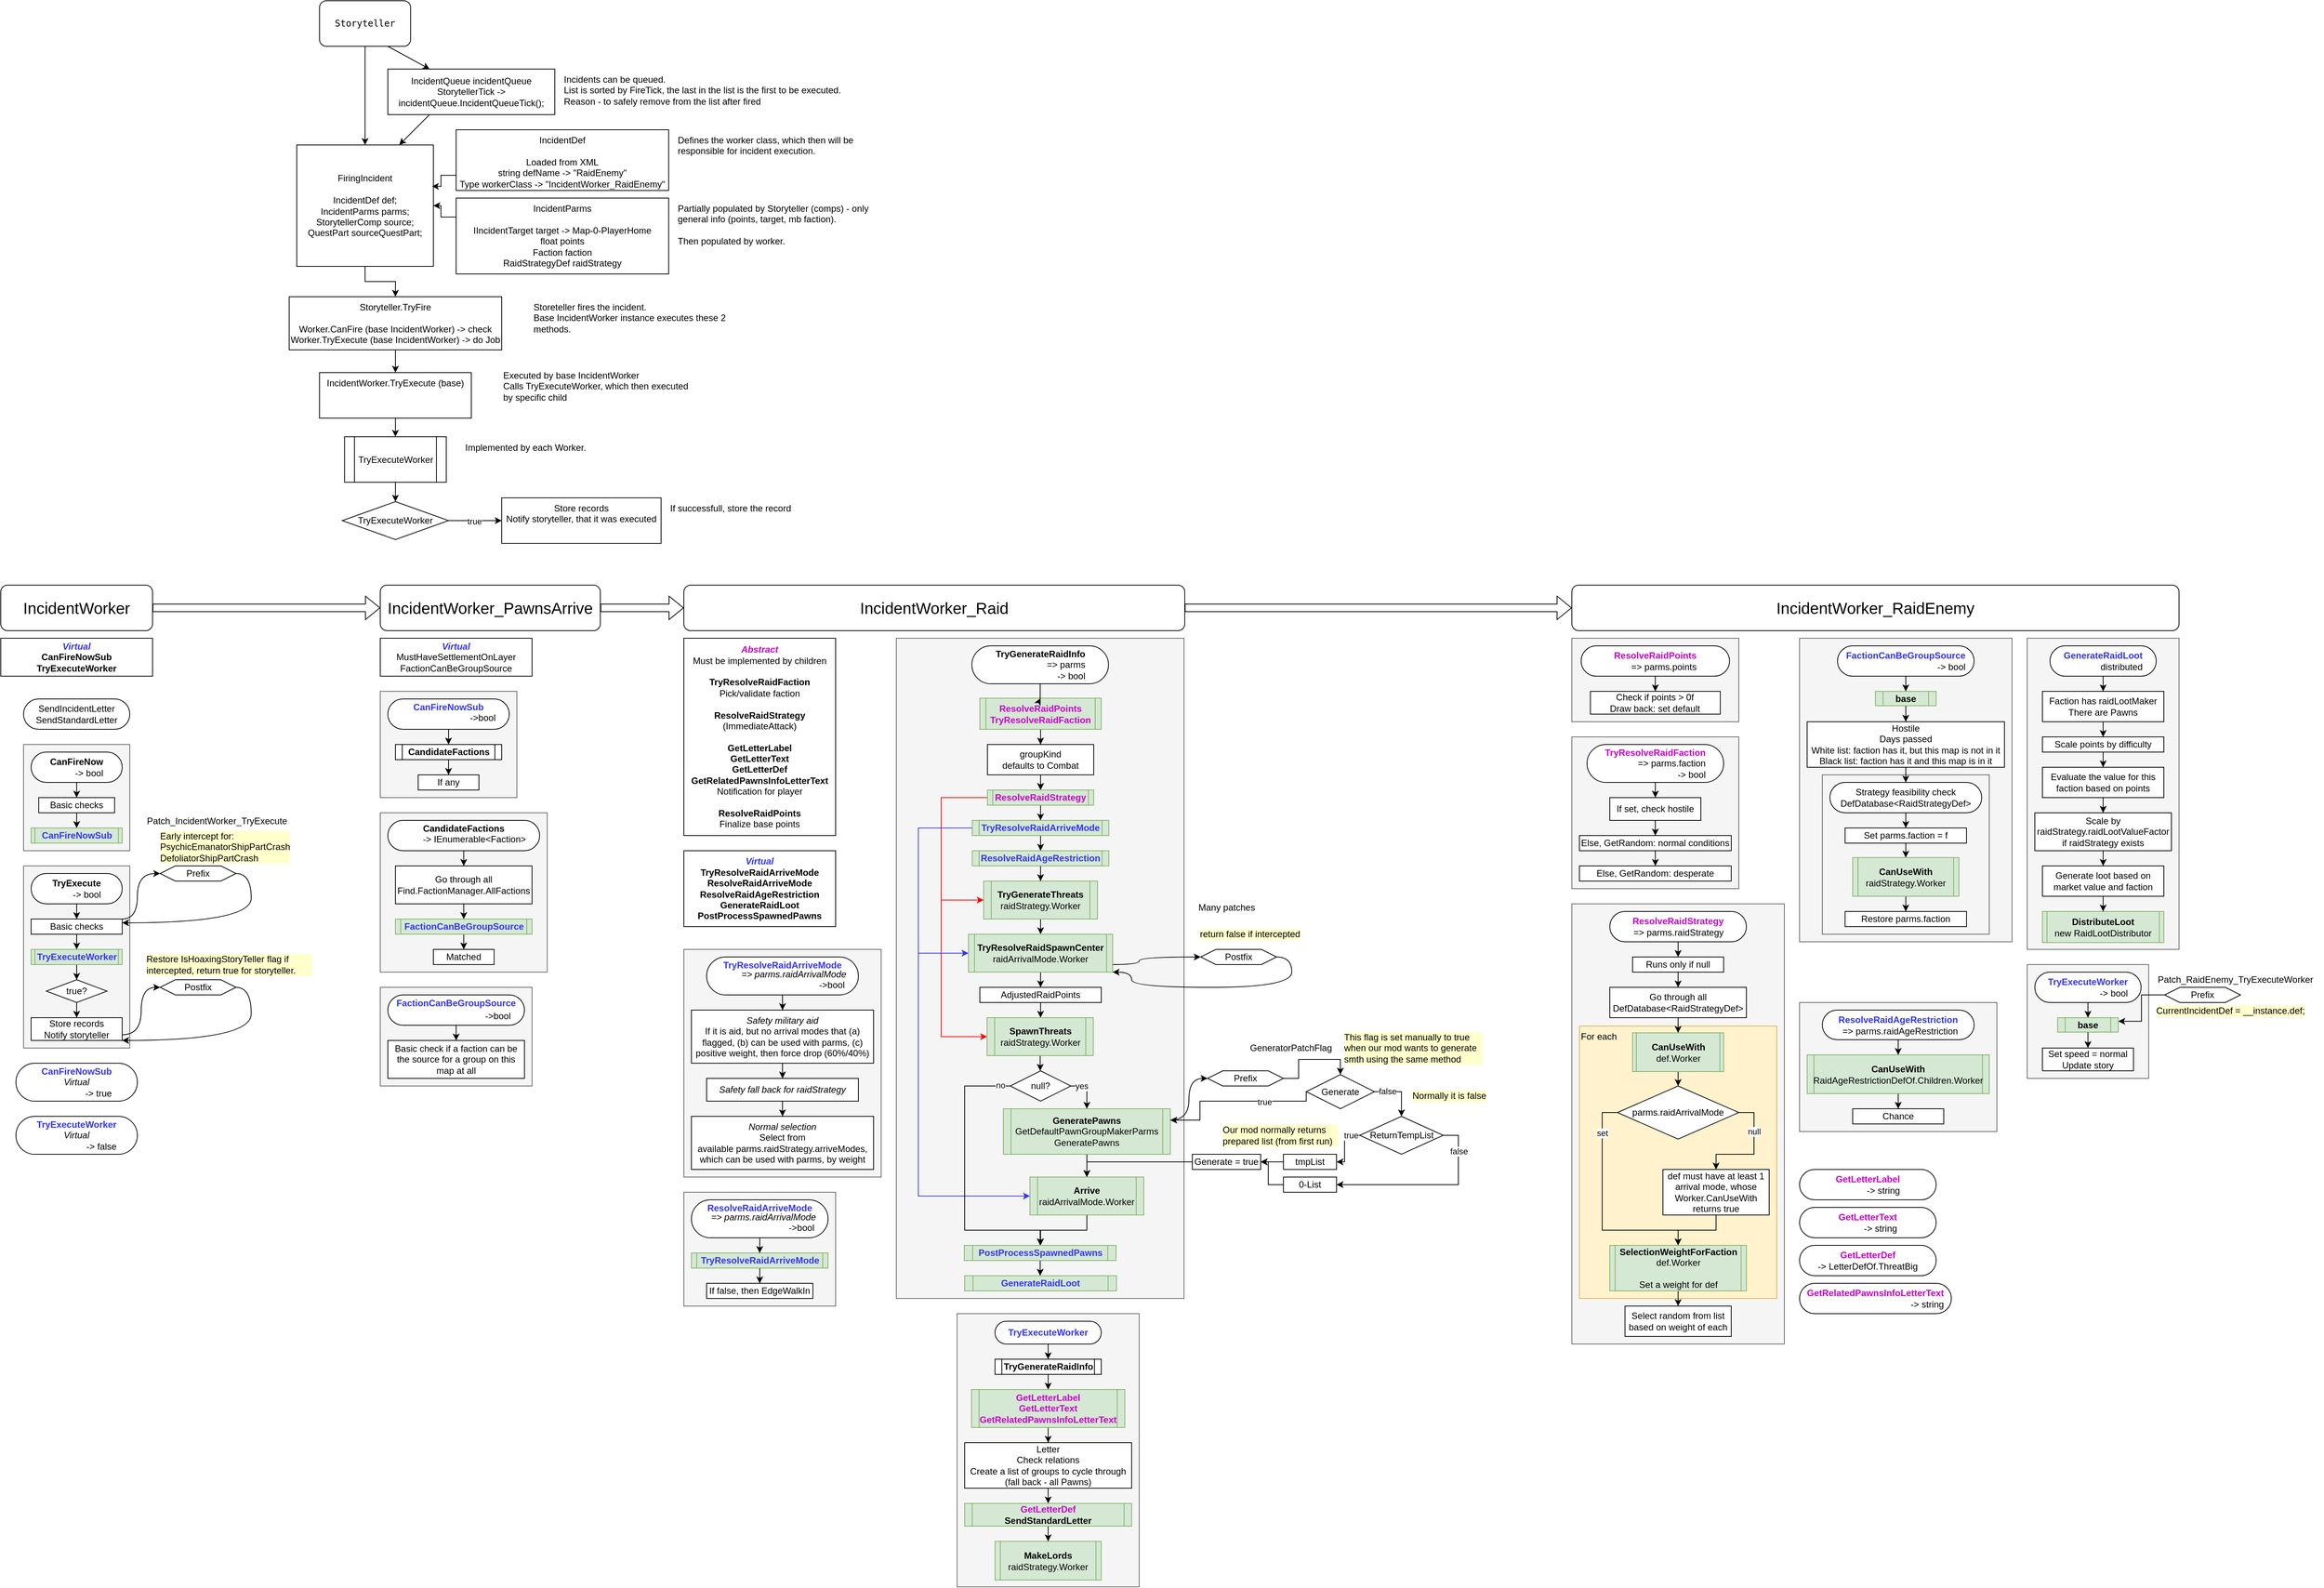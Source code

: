 <mxfile version="28.1.2">
  <diagram name="Page-1" id="fV3hQE0dxuffZx4B_WZl">
    <mxGraphModel dx="4901" dy="2454" grid="1" gridSize="10" guides="1" tooltips="1" connect="1" arrows="1" fold="1" page="1" pageScale="1" pageWidth="827" pageHeight="1169" math="0" shadow="0">
      <root>
        <mxCell id="0" />
        <mxCell id="1" parent="0" />
        <mxCell id="MPz2nJt2sgB7jwvgVszr-1" value="&lt;code data-end=&quot;301&quot; data-start=&quot;288&quot;&gt;Storyteller&lt;/code&gt;" style="rounded=1;whiteSpace=wrap;html=1;" parent="1" vertex="1">
          <mxGeometry x="80" y="10" width="120" height="60" as="geometry" />
        </mxCell>
        <mxCell id="MPz2nJt2sgB7jwvgVszr-2" value="&lt;div&gt;IncidentQueue incidentQueue&lt;/div&gt;&lt;div&gt;StorytellerTick -&amp;gt; incidentQueue.IncidentQueueTick();&lt;/div&gt;" style="rounded=0;whiteSpace=wrap;html=1;" parent="1" vertex="1">
          <mxGeometry x="170" y="100" width="220" height="60" as="geometry" />
        </mxCell>
        <mxCell id="MPz2nJt2sgB7jwvgVszr-24" value="" style="edgeStyle=orthogonalEdgeStyle;rounded=0;orthogonalLoop=1;jettySize=auto;html=1;" parent="1" source="MPz2nJt2sgB7jwvgVszr-3" target="MPz2nJt2sgB7jwvgVszr-23" edge="1">
          <mxGeometry relative="1" as="geometry" />
        </mxCell>
        <mxCell id="MPz2nJt2sgB7jwvgVszr-3" value="&lt;div&gt;FiringIncident&lt;/div&gt;&lt;div&gt;&lt;br&gt;&lt;/div&gt;&lt;div&gt;IncidentDef def;&lt;/div&gt;&lt;div&gt;IncidentParms parms;&lt;/div&gt;&lt;div&gt;StorytellerComp source;&lt;/div&gt;&lt;div&gt;QuestPart sourceQuestPart;&lt;/div&gt;" style="rounded=0;whiteSpace=wrap;html=1;" parent="1" vertex="1">
          <mxGeometry x="50" y="200" width="180" height="160" as="geometry" />
        </mxCell>
        <mxCell id="MPz2nJt2sgB7jwvgVszr-4" value="" style="endArrow=classic;html=1;rounded=0;exitX=0.75;exitY=1;exitDx=0;exitDy=0;entryX=0.25;entryY=0;entryDx=0;entryDy=0;" parent="1" source="MPz2nJt2sgB7jwvgVszr-1" target="MPz2nJt2sgB7jwvgVszr-2" edge="1">
          <mxGeometry width="50" height="50" relative="1" as="geometry">
            <mxPoint x="320" y="290" as="sourcePoint" />
            <mxPoint x="370" y="240" as="targetPoint" />
          </mxGeometry>
        </mxCell>
        <mxCell id="MPz2nJt2sgB7jwvgVszr-5" value="" style="endArrow=classic;html=1;rounded=0;exitX=0.5;exitY=1;exitDx=0;exitDy=0;entryX=0.5;entryY=0;entryDx=0;entryDy=0;" parent="1" source="MPz2nJt2sgB7jwvgVszr-1" target="MPz2nJt2sgB7jwvgVszr-3" edge="1">
          <mxGeometry width="50" height="50" relative="1" as="geometry">
            <mxPoint x="90" y="170" as="sourcePoint" />
            <mxPoint x="140" y="120" as="targetPoint" />
          </mxGeometry>
        </mxCell>
        <mxCell id="MPz2nJt2sgB7jwvgVszr-6" value="" style="endArrow=classic;html=1;rounded=0;exitX=0.25;exitY=1;exitDx=0;exitDy=0;entryX=0.75;entryY=0;entryDx=0;entryDy=0;" parent="1" source="MPz2nJt2sgB7jwvgVszr-2" target="MPz2nJt2sgB7jwvgVszr-3" edge="1">
          <mxGeometry width="50" height="50" relative="1" as="geometry">
            <mxPoint x="230" y="270" as="sourcePoint" />
            <mxPoint x="280" y="220" as="targetPoint" />
          </mxGeometry>
        </mxCell>
        <mxCell id="MPz2nJt2sgB7jwvgVszr-7" value="&lt;div&gt;Incidents can be queued.&lt;/div&gt;&lt;div&gt;List is sorted by FireTick, the last in the list is the first to be executed.&lt;/div&gt;&lt;div&gt;&lt;span style=&quot;background-color: transparent; color: light-dark(rgb(0, 0, 0), rgb(255, 255, 255));&quot;&gt;Reason - to safely remove from the list after fired&lt;/span&gt;&lt;/div&gt;" style="text;html=1;align=left;verticalAlign=top;whiteSpace=wrap;rounded=0;labelPosition=center;verticalLabelPosition=middle;" parent="1" vertex="1">
          <mxGeometry x="400" y="100" width="380" height="50" as="geometry" />
        </mxCell>
        <mxCell id="MPz2nJt2sgB7jwvgVszr-22" value="" style="edgeStyle=orthogonalEdgeStyle;rounded=0;orthogonalLoop=1;jettySize=auto;html=1;entryX=0.99;entryY=0.341;entryDx=0;entryDy=0;entryPerimeter=0;exitX=0;exitY=0.75;exitDx=0;exitDy=0;" parent="1" source="MPz2nJt2sgB7jwvgVszr-8" target="MPz2nJt2sgB7jwvgVszr-3" edge="1">
          <mxGeometry relative="1" as="geometry">
            <Array as="points">
              <mxPoint x="240" y="240" />
              <mxPoint x="240" y="255" />
            </Array>
          </mxGeometry>
        </mxCell>
        <mxCell id="MPz2nJt2sgB7jwvgVszr-8" value="&lt;div&gt;IncidentDef&lt;/div&gt;&lt;div&gt;&lt;br&gt;&lt;/div&gt;&lt;div&gt;Loaded from XML&lt;/div&gt;&lt;div&gt;string defName -&amp;gt; &quot;RaidEnemy&quot;&lt;/div&gt;&lt;div&gt;Type workerClass -&amp;gt; &quot;IncidentWorker_RaidEnemy&quot;&lt;/div&gt;" style="rounded=0;whiteSpace=wrap;html=1;verticalAlign=top;fontSize=12;" parent="1" vertex="1">
          <mxGeometry x="260" y="180" width="280" height="80" as="geometry" />
        </mxCell>
        <mxCell id="MPz2nJt2sgB7jwvgVszr-10" value="&lt;div align=&quot;left&quot;&gt;Defines the worker class, which then will be responsible for incident execution.&lt;/div&gt;" style="text;html=1;align=left;verticalAlign=top;whiteSpace=wrap;rounded=0;labelPosition=center;verticalLabelPosition=middle;" parent="1" vertex="1">
          <mxGeometry x="550" y="180" width="250" height="50" as="geometry" />
        </mxCell>
        <mxCell id="MPz2nJt2sgB7jwvgVszr-21" value="" style="edgeStyle=orthogonalEdgeStyle;rounded=0;orthogonalLoop=1;jettySize=auto;html=1;exitX=0;exitY=0.25;exitDx=0;exitDy=0;" parent="1" source="MPz2nJt2sgB7jwvgVszr-13" target="MPz2nJt2sgB7jwvgVszr-3" edge="1">
          <mxGeometry relative="1" as="geometry" />
        </mxCell>
        <mxCell id="MPz2nJt2sgB7jwvgVszr-13" value="&lt;div&gt;IncidentParms&lt;/div&gt;&lt;div&gt;&lt;br&gt;&lt;/div&gt;&lt;div&gt;IIncidentTarget target -&amp;gt; Map-0-PlayerHome&lt;/div&gt;&lt;div&gt;float points&lt;/div&gt;&lt;div&gt;Faction faction&lt;/div&gt;&lt;div&gt;RaidStrategyDef raidStrategy&lt;/div&gt;" style="rounded=0;whiteSpace=wrap;html=1;verticalAlign=top;" parent="1" vertex="1">
          <mxGeometry x="260" y="270" width="280" height="100" as="geometry" />
        </mxCell>
        <mxCell id="MPz2nJt2sgB7jwvgVszr-18" value="&lt;div&gt;Partially populated by Storyteller (comps) - only general info (points, target, mb faction).&lt;/div&gt;&lt;div&gt;&lt;br&gt;&lt;/div&gt;&lt;div&gt;Then populated by worker.&lt;/div&gt;" style="text;html=1;align=left;verticalAlign=top;whiteSpace=wrap;rounded=0;" parent="1" vertex="1">
          <mxGeometry x="550" y="270" width="260" height="80" as="geometry" />
        </mxCell>
        <mxCell id="MPz2nJt2sgB7jwvgVszr-26" value="" style="edgeStyle=orthogonalEdgeStyle;rounded=0;orthogonalLoop=1;jettySize=auto;html=1;" parent="1" source="MPz2nJt2sgB7jwvgVszr-23" target="MPz2nJt2sgB7jwvgVszr-25" edge="1">
          <mxGeometry relative="1" as="geometry" />
        </mxCell>
        <mxCell id="MPz2nJt2sgB7jwvgVszr-23" value="&lt;div&gt;Storyteller.TryFire&lt;/div&gt;&lt;div&gt;&lt;br&gt;&lt;/div&gt;&lt;div&gt;Worker.CanFire (base IncidentWorker) -&amp;gt; check&lt;/div&gt;&lt;div&gt;Worker.TryExecute (base IncidentWorker) -&amp;gt; do Job&lt;/div&gt;&lt;div&gt;&lt;br&gt;&lt;/div&gt;&lt;div&gt;&lt;br&gt;&lt;/div&gt;" style="whiteSpace=wrap;html=1;rounded=0;verticalAlign=top;" parent="1" vertex="1">
          <mxGeometry x="40" y="400" width="280" height="70" as="geometry" />
        </mxCell>
        <mxCell id="MPz2nJt2sgB7jwvgVszr-49" value="" style="edgeStyle=orthogonalEdgeStyle;rounded=0;orthogonalLoop=1;jettySize=auto;html=1;" parent="1" source="MPz2nJt2sgB7jwvgVszr-25" target="MPz2nJt2sgB7jwvgVszr-47" edge="1">
          <mxGeometry relative="1" as="geometry" />
        </mxCell>
        <mxCell id="MPz2nJt2sgB7jwvgVszr-25" value="IncidentWorker.TryExecute (base)" style="whiteSpace=wrap;html=1;verticalAlign=top;rounded=0;" parent="1" vertex="1">
          <mxGeometry x="80" y="500" width="200" height="60" as="geometry" />
        </mxCell>
        <mxCell id="MPz2nJt2sgB7jwvgVszr-27" value="&lt;div&gt;Storeteller fires the incident.&lt;/div&gt;&lt;div&gt;Base&amp;nbsp;IncidentWorker instance executes these 2 methods.&lt;/div&gt;" style="text;html=1;align=left;verticalAlign=top;whiteSpace=wrap;rounded=0;" parent="1" vertex="1">
          <mxGeometry x="360" y="400" width="260" height="70" as="geometry" />
        </mxCell>
        <mxCell id="MPz2nJt2sgB7jwvgVszr-32" value="&lt;div&gt;Executed by base&amp;nbsp;IncidentWorker&lt;/div&gt;&lt;div&gt;Calls TryExecuteWorker, which then executed by specific child&lt;/div&gt;" style="text;html=1;align=left;verticalAlign=top;whiteSpace=wrap;rounded=0;" parent="1" vertex="1">
          <mxGeometry x="320" y="490" width="260" height="50" as="geometry" />
        </mxCell>
        <mxCell id="MPz2nJt2sgB7jwvgVszr-33" value="&lt;div&gt;Store records&lt;/div&gt;&lt;div&gt;Notify storyteller, that it was executed&lt;/div&gt;" style="whiteSpace=wrap;html=1;verticalAlign=top;rounded=0;" parent="1" vertex="1">
          <mxGeometry x="320" y="665" width="210" height="60" as="geometry" />
        </mxCell>
        <mxCell id="MPz2nJt2sgB7jwvgVszr-39" value="If successfull, store the record" style="text;html=1;align=left;verticalAlign=top;whiteSpace=wrap;rounded=0;" parent="1" vertex="1">
          <mxGeometry x="540" y="665" width="220" height="50" as="geometry" />
        </mxCell>
        <mxCell id="MPz2nJt2sgB7jwvgVszr-40" value="TryExecuteWorker" style="rhombus;whiteSpace=wrap;html=1;" parent="1" vertex="1">
          <mxGeometry x="110" y="670" width="140" height="50" as="geometry" />
        </mxCell>
        <mxCell id="MPz2nJt2sgB7jwvgVszr-43" value="" style="endArrow=classic;html=1;rounded=0;entryX=0;entryY=0.5;entryDx=0;entryDy=0;exitX=1;exitY=0.5;exitDx=0;exitDy=0;" parent="1" source="MPz2nJt2sgB7jwvgVszr-40" target="MPz2nJt2sgB7jwvgVszr-33" edge="1">
          <mxGeometry width="50" height="50" relative="1" as="geometry">
            <mxPoint x="300" y="720" as="sourcePoint" />
            <mxPoint x="350" y="670" as="targetPoint" />
          </mxGeometry>
        </mxCell>
        <mxCell id="MPz2nJt2sgB7jwvgVszr-44" value="true" style="edgeLabel;html=1;align=center;verticalAlign=middle;resizable=0;points=[];" parent="MPz2nJt2sgB7jwvgVszr-43" vertex="1" connectable="0">
          <mxGeometry x="-0.029" y="-1" relative="1" as="geometry">
            <mxPoint as="offset" />
          </mxGeometry>
        </mxCell>
        <mxCell id="MPz2nJt2sgB7jwvgVszr-53" value="" style="edgeStyle=orthogonalEdgeStyle;rounded=0;orthogonalLoop=1;jettySize=auto;html=1;" parent="1" source="MPz2nJt2sgB7jwvgVszr-47" target="MPz2nJt2sgB7jwvgVszr-40" edge="1">
          <mxGeometry relative="1" as="geometry" />
        </mxCell>
        <mxCell id="MPz2nJt2sgB7jwvgVszr-47" value="TryExecuteWorker" style="shape=process;whiteSpace=wrap;html=1;backgroundOutline=1;" parent="1" vertex="1">
          <mxGeometry x="113" y="584.5" width="134" height="60" as="geometry" />
        </mxCell>
        <mxCell id="MPz2nJt2sgB7jwvgVszr-54" value="Implemented by each Worker." style="text;html=1;align=left;verticalAlign=top;whiteSpace=wrap;rounded=0;" parent="1" vertex="1">
          <mxGeometry x="270" y="585" width="260" height="50" as="geometry" />
        </mxCell>
        <mxCell id="v0YyFfMFPHar8UtoXrKx-1" value="&lt;font style=&quot;font-size: 21px;&quot;&gt;IncidentWorker&lt;/font&gt;" style="rounded=1;whiteSpace=wrap;html=1;" parent="1" vertex="1">
          <mxGeometry x="-340" y="780" width="200" height="60" as="geometry" />
        </mxCell>
        <mxCell id="v0YyFfMFPHar8UtoXrKx-23" value="" style="edgeStyle=orthogonalEdgeStyle;rounded=0;orthogonalLoop=1;jettySize=auto;html=1;shape=flexArrow;" parent="1" source="v0YyFfMFPHar8UtoXrKx-4" target="v0YyFfMFPHar8UtoXrKx-22" edge="1">
          <mxGeometry relative="1" as="geometry" />
        </mxCell>
        <mxCell id="v0YyFfMFPHar8UtoXrKx-4" value="&lt;font style=&quot;font-size: 21px;&quot;&gt;IncidentWorker_PawnsArrive&lt;/font&gt;" style="rounded=1;whiteSpace=wrap;html=1;" parent="1" vertex="1">
          <mxGeometry x="160" y="780" width="290" height="60" as="geometry" />
        </mxCell>
        <mxCell id="v0YyFfMFPHar8UtoXrKx-15" value="" style="shape=flexArrow;endArrow=classic;html=1;rounded=0;exitX=1;exitY=0.5;exitDx=0;exitDy=0;entryX=0;entryY=0.5;entryDx=0;entryDy=0;" parent="1" source="v0YyFfMFPHar8UtoXrKx-1" target="v0YyFfMFPHar8UtoXrKx-4" edge="1">
          <mxGeometry width="50" height="50" relative="1" as="geometry">
            <mxPoint x="210" y="800" as="sourcePoint" />
            <mxPoint x="260" y="750" as="targetPoint" />
          </mxGeometry>
        </mxCell>
        <mxCell id="v0YyFfMFPHar8UtoXrKx-154" value="" style="edgeStyle=orthogonalEdgeStyle;rounded=0;orthogonalLoop=1;jettySize=auto;html=1;shape=flexArrow;" parent="1" source="v0YyFfMFPHar8UtoXrKx-22" target="v0YyFfMFPHar8UtoXrKx-153" edge="1">
          <mxGeometry relative="1" as="geometry" />
        </mxCell>
        <mxCell id="v0YyFfMFPHar8UtoXrKx-22" value="&lt;font&gt;IncidentWorker_Raid&lt;/font&gt;" style="rounded=1;whiteSpace=wrap;html=1;fontSize=21;" parent="1" vertex="1">
          <mxGeometry x="560" y="780" width="660" height="60" as="geometry" />
        </mxCell>
        <mxCell id="v0YyFfMFPHar8UtoXrKx-25" value="&lt;div&gt;&lt;i&gt;&lt;b&gt;&lt;font style=&quot;color: rgb(51, 51, 255);&quot;&gt;Virtual&lt;/font&gt;&lt;/b&gt;&lt;/i&gt;&lt;/div&gt;MustHaveSettlementOnLayer&lt;div&gt;FactionCanBeGroupSource&lt;/div&gt;" style="rounded=0;whiteSpace=wrap;html=1;" parent="1" vertex="1">
          <mxGeometry x="160" y="850" width="200" height="50" as="geometry" />
        </mxCell>
        <mxCell id="v0YyFfMFPHar8UtoXrKx-26" value="&lt;i&gt;&lt;b&gt;&lt;font style=&quot;color: rgb(204, 0, 204);&quot;&gt;Abstract&lt;/font&gt;&lt;/b&gt;&lt;/i&gt;&lt;div&gt;Must be implemented by children&lt;/div&gt;&lt;div&gt;&lt;br&gt;&lt;div&gt;&lt;b&gt;TryResolveRaidFaction&lt;/b&gt;&lt;/div&gt;&lt;div&gt;Pick/validate faction&lt;/div&gt;&lt;div&gt;&lt;br&gt;&lt;/div&gt;&lt;div&gt;&lt;b&gt;ResolveRaidStrategy&lt;/b&gt;&lt;/div&gt;&lt;/div&gt;&lt;div&gt;(ImmediateAttack)&lt;/div&gt;&lt;div&gt;&lt;br&gt;&lt;/div&gt;&lt;div&gt;&lt;b&gt;GetLetterLabel&lt;/b&gt;&lt;/div&gt;&lt;div&gt;&lt;b&gt;GetLetterText&lt;/b&gt;&lt;/div&gt;&lt;div&gt;&lt;b&gt;GetLetterDef&lt;/b&gt;&lt;/div&gt;&lt;div&gt;&lt;b&gt;GetRelatedPawnsInfoLetterText&lt;/b&gt;&lt;/div&gt;&lt;div&gt;Notification for player&lt;/div&gt;&lt;div&gt;&lt;br&gt;&lt;/div&gt;&lt;div&gt;&lt;b&gt;ResolveRaidPoints&lt;/b&gt;&lt;/div&gt;&lt;div&gt;Finalize base points&lt;/div&gt;" style="rounded=0;whiteSpace=wrap;html=1;verticalAlign=middle;" parent="1" vertex="1">
          <mxGeometry x="560" y="850" width="200" height="260" as="geometry" />
        </mxCell>
        <mxCell id="v0YyFfMFPHar8UtoXrKx-42" value="&lt;div&gt;&lt;i&gt;&lt;b&gt;&lt;font style=&quot;color: rgb(51, 51, 255);&quot;&gt;Virtual&lt;/font&gt;&lt;/b&gt;&lt;/i&gt;&lt;/div&gt;&lt;div&gt;&lt;font style=&quot;color: light-dark(rgb(0, 0, 0), rgb(0, 0, 0));&quot;&gt;&lt;b style=&quot;&quot;&gt;TryResolveRaidArriveMode&lt;/b&gt;&lt;/font&gt;&lt;/div&gt;&lt;div&gt;&lt;font style=&quot;&quot;&gt;&lt;b&gt;ResolveRaidArriveMode&lt;/b&gt;&lt;/font&gt;&lt;/div&gt;&lt;div&gt;&lt;b&gt;ResolveRaidAgeRestriction&lt;/b&gt;&lt;/div&gt;&lt;b&gt;GenerateRaidLoot&lt;/b&gt;&lt;div&gt;&lt;b&gt;PostProcessSpawnedPawns&lt;/b&gt;&lt;/div&gt;" style="rounded=0;whiteSpace=wrap;html=1;" parent="1" vertex="1">
          <mxGeometry x="560" y="1130" width="200" height="100" as="geometry" />
        </mxCell>
        <mxCell id="v0YyFfMFPHar8UtoXrKx-153" value="&lt;font style=&quot;font-size: 21px;&quot;&gt;IncidentWorker_RaidEnemy&lt;/font&gt;" style="whiteSpace=wrap;html=1;fontSize=16;rounded=1;" parent="1" vertex="1">
          <mxGeometry x="1730" y="780" width="800" height="60" as="geometry" />
        </mxCell>
        <mxCell id="v0YyFfMFPHar8UtoXrKx-278" value="" style="group" parent="1" vertex="1" connectable="0">
          <mxGeometry x="1730" y="840" width="220" height="120" as="geometry" />
        </mxCell>
        <mxCell id="v0YyFfMFPHar8UtoXrKx-277" value="" style="rounded=0;whiteSpace=wrap;html=1;fillColor=#f5f5f5;fontColor=#333333;strokeColor=#666666;" parent="v0YyFfMFPHar8UtoXrKx-278" vertex="1">
          <mxGeometry y="10" width="220" height="110" as="geometry" />
        </mxCell>
        <mxCell id="v0YyFfMFPHar8UtoXrKx-286" style="edgeStyle=orthogonalEdgeStyle;rounded=0;orthogonalLoop=1;jettySize=auto;html=1;exitX=0.5;exitY=0.5;exitDx=0;exitDy=20;exitPerimeter=0;" parent="v0YyFfMFPHar8UtoXrKx-278" source="v0YyFfMFPHar8UtoXrKx-239" target="v0YyFfMFPHar8UtoXrKx-275" edge="1">
          <mxGeometry relative="1" as="geometry" />
        </mxCell>
        <mxCell id="v0YyFfMFPHar8UtoXrKx-239" value="&lt;font color=&quot;#cc00cc&quot;&gt;&lt;b&gt;ResolveRaidPoints&lt;/b&gt;&lt;/font&gt;&lt;div style=&quot;text-align: right;&quot;&gt;&lt;font style=&quot;color: rgb(0, 0, 0);&quot;&gt;=&amp;gt; parms.points&lt;/font&gt;&lt;/div&gt;" style="html=1;dashed=0;whiteSpace=wrap;shape=mxgraph.dfd.start" parent="v0YyFfMFPHar8UtoXrKx-278" vertex="1">
          <mxGeometry x="12.22" y="20" width="195.56" height="40" as="geometry" />
        </mxCell>
        <mxCell id="v0YyFfMFPHar8UtoXrKx-275" value="Check if points &amp;gt; 0f&lt;div&gt;Draw back: set default&lt;/div&gt;" style="whiteSpace=wrap;html=1;dashed=0;" parent="v0YyFfMFPHar8UtoXrKx-278" vertex="1">
          <mxGeometry x="24.444" y="80" width="171.111" height="30" as="geometry" />
        </mxCell>
        <mxCell id="v0YyFfMFPHar8UtoXrKx-287" value="" style="group" parent="1" vertex="1" connectable="0">
          <mxGeometry x="1730" y="980" width="220" height="200" as="geometry" />
        </mxCell>
        <mxCell id="v0YyFfMFPHar8UtoXrKx-219" value="" style="rounded=0;whiteSpace=wrap;html=1;fillColor=#f5f5f5;fontColor=#333333;strokeColor=#666666;" parent="v0YyFfMFPHar8UtoXrKx-287" vertex="1">
          <mxGeometry width="220" height="200" as="geometry" />
        </mxCell>
        <mxCell id="v0YyFfMFPHar8UtoXrKx-216" style="edgeStyle=orthogonalEdgeStyle;rounded=0;orthogonalLoop=1;jettySize=auto;html=1;exitX=0.5;exitY=0.5;exitDx=0;exitDy=15.0;exitPerimeter=0;" parent="v0YyFfMFPHar8UtoXrKx-287" source="v0YyFfMFPHar8UtoXrKx-204" target="v0YyFfMFPHar8UtoXrKx-210" edge="1">
          <mxGeometry relative="1" as="geometry" />
        </mxCell>
        <mxCell id="v0YyFfMFPHar8UtoXrKx-204" value="&lt;b&gt;&lt;font style=&quot;color: rgb(204, 0, 204);&quot;&gt;TryResolveRaidFaction&lt;/font&gt;&lt;/b&gt;&lt;div style=&quot;text-align: right;&quot;&gt;&lt;span style=&quot;background-color: transparent;&quot;&gt;=&amp;gt;&amp;nbsp;parms.faction&lt;/span&gt;&lt;/div&gt;&lt;div style=&quot;text-align: right;&quot;&gt;-&amp;gt; bool&lt;span style=&quot;background-color: transparent;&quot;&gt;&lt;/span&gt;&lt;/div&gt;" style="html=1;dashed=0;whiteSpace=wrap;shape=mxgraph.dfd.start" parent="v0YyFfMFPHar8UtoXrKx-287" vertex="1">
          <mxGeometry x="20" y="10" width="180" height="50" as="geometry" />
        </mxCell>
        <mxCell id="v0YyFfMFPHar8UtoXrKx-218" style="edgeStyle=orthogonalEdgeStyle;rounded=0;orthogonalLoop=1;jettySize=auto;html=1;exitX=0.5;exitY=1;exitDx=0;exitDy=0;" parent="v0YyFfMFPHar8UtoXrKx-287" source="v0YyFfMFPHar8UtoXrKx-208" target="v0YyFfMFPHar8UtoXrKx-215" edge="1">
          <mxGeometry relative="1" as="geometry" />
        </mxCell>
        <mxCell id="v0YyFfMFPHar8UtoXrKx-208" value="Else, GetRandom: normal conditions" style="whiteSpace=wrap;html=1;rounded=0;" parent="v0YyFfMFPHar8UtoXrKx-287" vertex="1">
          <mxGeometry x="10" y="130" width="200" height="20" as="geometry" />
        </mxCell>
        <mxCell id="v0YyFfMFPHar8UtoXrKx-217" style="edgeStyle=orthogonalEdgeStyle;rounded=0;orthogonalLoop=1;jettySize=auto;html=1;exitX=0.5;exitY=1;exitDx=0;exitDy=0;" parent="v0YyFfMFPHar8UtoXrKx-287" source="v0YyFfMFPHar8UtoXrKx-210" target="v0YyFfMFPHar8UtoXrKx-208" edge="1">
          <mxGeometry relative="1" as="geometry" />
        </mxCell>
        <mxCell id="v0YyFfMFPHar8UtoXrKx-210" value="If set, check hostile" style="rounded=0;whiteSpace=wrap;html=1;" parent="v0YyFfMFPHar8UtoXrKx-287" vertex="1">
          <mxGeometry x="50" y="80" width="120" height="30" as="geometry" />
        </mxCell>
        <mxCell id="v0YyFfMFPHar8UtoXrKx-215" value="Else, GetRandom: desperate" style="whiteSpace=wrap;html=1;rounded=0;" parent="v0YyFfMFPHar8UtoXrKx-287" vertex="1">
          <mxGeometry x="10" y="170" width="200" height="20" as="geometry" />
        </mxCell>
        <mxCell id="v0YyFfMFPHar8UtoXrKx-288" value="" style="group" parent="1" vertex="1" connectable="0">
          <mxGeometry x="2030" y="1330" width="260" height="170" as="geometry" />
        </mxCell>
        <mxCell id="v0YyFfMFPHar8UtoXrKx-231" value="" style="rounded=0;whiteSpace=wrap;html=1;fillColor=#f5f5f5;fontColor=#333333;strokeColor=#666666;" parent="v0YyFfMFPHar8UtoXrKx-288" vertex="1">
          <mxGeometry width="260" height="170" as="geometry" />
        </mxCell>
        <mxCell id="v0YyFfMFPHar8UtoXrKx-230" style="edgeStyle=orthogonalEdgeStyle;rounded=0;orthogonalLoop=1;jettySize=auto;html=1;exitX=0.5;exitY=0.5;exitDx=0;exitDy=15.0;exitPerimeter=0;" parent="v0YyFfMFPHar8UtoXrKx-288" source="v0YyFfMFPHar8UtoXrKx-227" target="v0YyFfMFPHar8UtoXrKx-229" edge="1">
          <mxGeometry relative="1" as="geometry" />
        </mxCell>
        <mxCell id="v0YyFfMFPHar8UtoXrKx-227" value="&lt;font style=&quot;color: rgb(51, 51, 255);&quot;&gt;&lt;b&gt;ResolveRaidAgeRestriction&lt;/b&gt;&lt;/font&gt;&lt;div style=&quot;text-align: right;&quot;&gt;&lt;font style=&quot;color: rgb(0, 0, 0);&quot;&gt;&lt;font&gt;=&amp;gt;&amp;nbsp;&lt;/font&gt;&lt;span style=&quot;background-color: transparent;&quot;&gt;parms.raidAgeRestriction&lt;/span&gt;&lt;/font&gt;&lt;/div&gt;" style="html=1;dashed=0;whiteSpace=wrap;shape=mxgraph.dfd.start" parent="v0YyFfMFPHar8UtoXrKx-288" vertex="1">
          <mxGeometry x="30" y="10" width="200" height="39" as="geometry" />
        </mxCell>
        <mxCell id="v0YyFfMFPHar8UtoXrKx-233" style="edgeStyle=orthogonalEdgeStyle;rounded=0;orthogonalLoop=1;jettySize=auto;html=1;exitX=0.5;exitY=1;exitDx=0;exitDy=0;" parent="v0YyFfMFPHar8UtoXrKx-288" source="v0YyFfMFPHar8UtoXrKx-229" target="v0YyFfMFPHar8UtoXrKx-232" edge="1">
          <mxGeometry relative="1" as="geometry" />
        </mxCell>
        <mxCell id="v0YyFfMFPHar8UtoXrKx-229" value="&lt;b&gt;CanUseWith&lt;/b&gt;&lt;br&gt;&lt;div&gt;&lt;span style=&quot;background-color: transparent; color: light-dark(rgb(0, 0, 0), rgb(255, 255, 255));&quot;&gt;RaidAgeRestrictionDefOf.Children.Worker&lt;/span&gt;&lt;/div&gt;" style="shape=process;whiteSpace=wrap;html=1;backgroundOutline=1;fillColor=#d5e8d4;strokeColor=#82b366;size=0.038;" parent="v0YyFfMFPHar8UtoXrKx-288" vertex="1">
          <mxGeometry x="10" y="69" width="240" height="51" as="geometry" />
        </mxCell>
        <mxCell id="v0YyFfMFPHar8UtoXrKx-232" value="Chance" style="whiteSpace=wrap;html=1;dashed=0;" parent="v0YyFfMFPHar8UtoXrKx-288" vertex="1">
          <mxGeometry x="70" y="140" width="120" height="20" as="geometry" />
        </mxCell>
        <mxCell id="v0YyFfMFPHar8UtoXrKx-313" value="&lt;font color=&quot;#cc00cc&quot;&gt;&lt;b&gt;GetLetterLabel&lt;/b&gt;&lt;/font&gt;&lt;br&gt;&lt;div style=&quot;text-align: right;&quot;&gt;&lt;font style=&quot;color: rgb(0, 0, 0);&quot;&gt;&lt;font&gt;-&amp;gt;&amp;nbsp;&lt;/font&gt;&lt;span style=&quot;background-color: transparent;&quot;&gt;string&lt;/span&gt;&lt;/font&gt;&lt;/div&gt;" style="html=1;dashed=0;whiteSpace=wrap;shape=mxgraph.dfd.start" parent="1" vertex="1">
          <mxGeometry x="2030" y="1550" width="180" height="40" as="geometry" />
        </mxCell>
        <mxCell id="v0YyFfMFPHar8UtoXrKx-315" value="&lt;font color=&quot;#cc00cc&quot;&gt;&lt;b&gt;GetLetterText&lt;/b&gt;&lt;/font&gt;&lt;br&gt;&lt;div style=&quot;text-align: right;&quot;&gt;&lt;font style=&quot;color: rgb(0, 0, 0);&quot;&gt;&lt;font&gt;-&amp;gt;&amp;nbsp;&lt;/font&gt;&lt;span style=&quot;background-color: transparent;&quot;&gt;string&lt;/span&gt;&lt;/font&gt;&lt;/div&gt;" style="html=1;dashed=0;whiteSpace=wrap;shape=mxgraph.dfd.start" parent="1" vertex="1">
          <mxGeometry x="2030" y="1600" width="180" height="40" as="geometry" />
        </mxCell>
        <mxCell id="v0YyFfMFPHar8UtoXrKx-316" value="&lt;font color=&quot;#cc00cc&quot;&gt;&lt;b&gt;GetLetterDef&lt;/b&gt;&lt;/font&gt;&lt;br&gt;&lt;div style=&quot;text-align: right;&quot;&gt;&lt;font style=&quot;color: rgb(0, 0, 0);&quot;&gt;&lt;font&gt;-&amp;gt;&amp;nbsp;&lt;/font&gt;&lt;/font&gt;&lt;span style=&quot;background-color: transparent;&quot;&gt;LetterDefOf.ThreatBig&lt;/span&gt;&lt;/div&gt;" style="html=1;dashed=0;whiteSpace=wrap;shape=mxgraph.dfd.start" parent="1" vertex="1">
          <mxGeometry x="2030" y="1650" width="180" height="40" as="geometry" />
        </mxCell>
        <mxCell id="v0YyFfMFPHar8UtoXrKx-317" value="&lt;font color=&quot;#cc00cc&quot;&gt;&lt;b&gt;GetRelatedPawnsInfoLetterText&lt;/b&gt;&lt;/font&gt;&lt;br&gt;&lt;div style=&quot;text-align: right;&quot;&gt;&lt;font style=&quot;color: rgb(0, 0, 0);&quot;&gt;&lt;font&gt;-&amp;gt;&amp;nbsp;&lt;/font&gt;&lt;/font&gt;&lt;span style=&quot;background-color: transparent;&quot;&gt;string&lt;/span&gt;&lt;/div&gt;" style="html=1;dashed=0;whiteSpace=wrap;shape=mxgraph.dfd.start" parent="1" vertex="1">
          <mxGeometry x="2030" y="1700" width="200" height="40" as="geometry" />
        </mxCell>
        <mxCell id="v0YyFfMFPHar8UtoXrKx-320" value="" style="group" parent="1" vertex="1" connectable="0">
          <mxGeometry x="1730" y="1200" width="280" height="580" as="geometry" />
        </mxCell>
        <mxCell id="v0YyFfMFPHar8UtoXrKx-311" value="" style="rounded=0;whiteSpace=wrap;html=1;fillColor=#f5f5f5;fontColor=#333333;strokeColor=#666666;" parent="v0YyFfMFPHar8UtoXrKx-320" vertex="1">
          <mxGeometry width="280" height="580" as="geometry" />
        </mxCell>
        <mxCell id="v0YyFfMFPHar8UtoXrKx-238" style="edgeStyle=orthogonalEdgeStyle;rounded=0;orthogonalLoop=1;jettySize=auto;html=1;exitX=0.5;exitY=0.5;exitDx=0;exitDy=15;exitPerimeter=0;" parent="v0YyFfMFPHar8UtoXrKx-320" source="v0YyFfMFPHar8UtoXrKx-235" target="v0YyFfMFPHar8UtoXrKx-236" edge="1">
          <mxGeometry relative="1" as="geometry" />
        </mxCell>
        <mxCell id="v0YyFfMFPHar8UtoXrKx-235" value="&lt;font style=&quot;color: rgb(204, 0, 204);&quot;&gt;&lt;b&gt;ResolveRaidStrategy&lt;/b&gt;&lt;/font&gt;&lt;div style=&quot;text-align: right;&quot;&gt;&lt;font style=&quot;color: rgb(0, 0, 0);&quot;&gt;&lt;font&gt;=&amp;gt;&amp;nbsp;&lt;/font&gt;&lt;span style=&quot;background-color: transparent;&quot;&gt;parms.raidStrategy&lt;/span&gt;&lt;/font&gt;&lt;/div&gt;" style="html=1;dashed=0;whiteSpace=wrap;shape=mxgraph.dfd.start" parent="v0YyFfMFPHar8UtoXrKx-320" vertex="1">
          <mxGeometry x="50" y="10" width="180" height="40" as="geometry" />
        </mxCell>
        <mxCell id="v0YyFfMFPHar8UtoXrKx-292" value="" style="edgeStyle=orthogonalEdgeStyle;rounded=0;orthogonalLoop=1;jettySize=auto;html=1;" parent="v0YyFfMFPHar8UtoXrKx-320" source="v0YyFfMFPHar8UtoXrKx-236" target="v0YyFfMFPHar8UtoXrKx-291" edge="1">
          <mxGeometry relative="1" as="geometry" />
        </mxCell>
        <mxCell id="v0YyFfMFPHar8UtoXrKx-236" value="Runs only if null" style="whiteSpace=wrap;html=1;dashed=0;" parent="v0YyFfMFPHar8UtoXrKx-320" vertex="1">
          <mxGeometry x="80" y="70" width="120" height="20" as="geometry" />
        </mxCell>
        <mxCell id="v0YyFfMFPHar8UtoXrKx-319" value="For each" style="rounded=0;whiteSpace=wrap;html=1;fillColor=#fff2cc;strokeColor=#d6b656;align=left;verticalAlign=top;" parent="v0YyFfMFPHar8UtoXrKx-320" vertex="1">
          <mxGeometry x="10" y="161" width="260" height="359" as="geometry" />
        </mxCell>
        <mxCell id="v0YyFfMFPHar8UtoXrKx-294" style="edgeStyle=orthogonalEdgeStyle;rounded=0;orthogonalLoop=1;jettySize=auto;html=1;exitX=0.5;exitY=1;exitDx=0;exitDy=0;" parent="v0YyFfMFPHar8UtoXrKx-320" source="v0YyFfMFPHar8UtoXrKx-291" target="v0YyFfMFPHar8UtoXrKx-293" edge="1">
          <mxGeometry relative="1" as="geometry" />
        </mxCell>
        <mxCell id="v0YyFfMFPHar8UtoXrKx-291" value="Go through all&lt;div&gt;DefDatabase&amp;lt;RaidStrategyDef&amp;gt;&lt;/div&gt;" style="whiteSpace=wrap;html=1;dashed=0;" parent="v0YyFfMFPHar8UtoXrKx-320" vertex="1">
          <mxGeometry x="50" y="110" width="180" height="40" as="geometry" />
        </mxCell>
        <mxCell id="v0YyFfMFPHar8UtoXrKx-298" style="edgeStyle=orthogonalEdgeStyle;rounded=0;orthogonalLoop=1;jettySize=auto;html=1;exitX=0.5;exitY=1;exitDx=0;exitDy=0;" parent="v0YyFfMFPHar8UtoXrKx-320" source="v0YyFfMFPHar8UtoXrKx-293" target="v0YyFfMFPHar8UtoXrKx-296" edge="1">
          <mxGeometry relative="1" as="geometry" />
        </mxCell>
        <mxCell id="v0YyFfMFPHar8UtoXrKx-293" value="&lt;b&gt;CanUseWith&lt;/b&gt;&lt;br&gt;&lt;div&gt;&lt;span style=&quot;background-color: transparent; color: light-dark(rgb(0, 0, 0), rgb(255, 255, 255));&quot;&gt;def.Worker&lt;/span&gt;&lt;/div&gt;" style="shape=process;whiteSpace=wrap;html=1;backgroundOutline=1;fillColor=#d5e8d4;strokeColor=#82b366;size=0.038;" parent="v0YyFfMFPHar8UtoXrKx-320" vertex="1">
          <mxGeometry x="80" y="170" width="120" height="51" as="geometry" />
        </mxCell>
        <mxCell id="v0YyFfMFPHar8UtoXrKx-301" style="edgeStyle=orthogonalEdgeStyle;rounded=0;orthogonalLoop=1;jettySize=auto;html=1;exitX=1;exitY=0.5;exitDx=0;exitDy=0;" parent="v0YyFfMFPHar8UtoXrKx-320" source="v0YyFfMFPHar8UtoXrKx-296" target="v0YyFfMFPHar8UtoXrKx-300" edge="1">
          <mxGeometry relative="1" as="geometry" />
        </mxCell>
        <mxCell id="v0YyFfMFPHar8UtoXrKx-303" value="null" style="edgeLabel;html=1;align=center;verticalAlign=middle;resizable=0;points=[];" parent="v0YyFfMFPHar8UtoXrKx-301" vertex="1" connectable="0">
          <mxGeometry x="-0.043" relative="1" as="geometry">
            <mxPoint y="-25" as="offset" />
          </mxGeometry>
        </mxCell>
        <mxCell id="v0YyFfMFPHar8UtoXrKx-305" style="edgeStyle=orthogonalEdgeStyle;rounded=0;orthogonalLoop=1;jettySize=auto;html=1;exitX=0;exitY=0.5;exitDx=0;exitDy=0;entryX=0.5;entryY=0;entryDx=0;entryDy=0;" parent="v0YyFfMFPHar8UtoXrKx-320" source="v0YyFfMFPHar8UtoXrKx-296" target="v0YyFfMFPHar8UtoXrKx-307" edge="1">
          <mxGeometry relative="1" as="geometry">
            <mxPoint x="140" y="450" as="targetPoint" />
            <Array as="points">
              <mxPoint x="40" y="275" />
              <mxPoint x="40" y="430" />
              <mxPoint x="140" y="430" />
            </Array>
          </mxGeometry>
        </mxCell>
        <mxCell id="v0YyFfMFPHar8UtoXrKx-308" value="set" style="edgeLabel;html=1;align=center;verticalAlign=middle;resizable=0;points=[];" parent="v0YyFfMFPHar8UtoXrKx-305" vertex="1" connectable="0">
          <mxGeometry x="-0.683" relative="1" as="geometry">
            <mxPoint as="offset" />
          </mxGeometry>
        </mxCell>
        <mxCell id="v0YyFfMFPHar8UtoXrKx-296" value="parms.raidArrivalMode" style="rhombus;whiteSpace=wrap;html=1;" parent="v0YyFfMFPHar8UtoXrKx-320" vertex="1">
          <mxGeometry x="60" y="240" width="160" height="70" as="geometry" />
        </mxCell>
        <mxCell id="v0YyFfMFPHar8UtoXrKx-306" style="edgeStyle=orthogonalEdgeStyle;rounded=0;orthogonalLoop=1;jettySize=auto;html=1;exitX=0.5;exitY=1;exitDx=0;exitDy=0;entryX=0.5;entryY=0;entryDx=0;entryDy=0;" parent="v0YyFfMFPHar8UtoXrKx-320" source="v0YyFfMFPHar8UtoXrKx-300" target="v0YyFfMFPHar8UtoXrKx-307" edge="1">
          <mxGeometry relative="1" as="geometry">
            <mxPoint x="140.034" y="450" as="targetPoint" />
          </mxGeometry>
        </mxCell>
        <mxCell id="v0YyFfMFPHar8UtoXrKx-300" value="def must have at least 1 arrival mode, whose Worker.CanUseWith returns true" style="whiteSpace=wrap;html=1;dashed=0;" parent="v0YyFfMFPHar8UtoXrKx-320" vertex="1">
          <mxGeometry x="120" y="350" width="140" height="60" as="geometry" />
        </mxCell>
        <mxCell id="v0YyFfMFPHar8UtoXrKx-310" style="edgeStyle=orthogonalEdgeStyle;rounded=0;orthogonalLoop=1;jettySize=auto;html=1;exitX=0.5;exitY=1;exitDx=0;exitDy=0;" parent="v0YyFfMFPHar8UtoXrKx-320" source="v0YyFfMFPHar8UtoXrKx-307" target="v0YyFfMFPHar8UtoXrKx-309" edge="1">
          <mxGeometry relative="1" as="geometry" />
        </mxCell>
        <mxCell id="v0YyFfMFPHar8UtoXrKx-307" value="&lt;b&gt;SelectionWeightForFaction&lt;/b&gt;&lt;br&gt;&lt;div&gt;&lt;span style=&quot;background-color: transparent; color: light-dark(rgb(0, 0, 0), rgb(255, 255, 255));&quot;&gt;def.Worker&lt;/span&gt;&lt;/div&gt;&lt;div&gt;&lt;span style=&quot;background-color: transparent; color: light-dark(rgb(0, 0, 0), rgb(255, 255, 255));&quot;&gt;&lt;br&gt;&lt;/span&gt;&lt;/div&gt;&lt;div&gt;&lt;span style=&quot;background-color: transparent; color: light-dark(rgb(0, 0, 0), rgb(255, 255, 255));&quot;&gt;Set a weight for def&lt;/span&gt;&lt;/div&gt;" style="shape=process;whiteSpace=wrap;html=1;backgroundOutline=1;fillColor=#d5e8d4;strokeColor=#82b366;size=0.038;" parent="v0YyFfMFPHar8UtoXrKx-320" vertex="1">
          <mxGeometry x="50" y="450" width="180" height="60" as="geometry" />
        </mxCell>
        <mxCell id="v0YyFfMFPHar8UtoXrKx-309" value="Select random from list based on weight of each" style="whiteSpace=wrap;html=1;dashed=0;" parent="v0YyFfMFPHar8UtoXrKx-320" vertex="1">
          <mxGeometry x="70" y="530" width="140" height="40" as="geometry" />
        </mxCell>
        <mxCell id="v0YyFfMFPHar8UtoXrKx-352" value="" style="group" parent="1" vertex="1" connectable="0">
          <mxGeometry x="2330" y="850" width="200" height="410" as="geometry" />
        </mxCell>
        <mxCell id="v0YyFfMFPHar8UtoXrKx-347" value="" style="rounded=0;whiteSpace=wrap;html=1;fillColor=#f5f5f5;fontColor=#333333;strokeColor=#666666;" parent="v0YyFfMFPHar8UtoXrKx-352" vertex="1">
          <mxGeometry width="200" height="410" as="geometry" />
        </mxCell>
        <mxCell id="v0YyFfMFPHar8UtoXrKx-350" value="&lt;b&gt;DistributeLoot&lt;/b&gt;&lt;br&gt;&lt;div&gt;&lt;span style=&quot;background-color: transparent; color: light-dark(rgb(0, 0, 0), rgb(255, 255, 255));&quot;&gt;new&amp;nbsp;&lt;/span&gt;&lt;span style=&quot;background-color: transparent;&quot;&gt;RaidLootDistributor&lt;/span&gt;&lt;/div&gt;" style="shape=process;whiteSpace=wrap;html=1;backgroundOutline=1;fillColor=#d5e8d4;strokeColor=#82b366;size=0.038;" parent="v0YyFfMFPHar8UtoXrKx-352" vertex="1">
          <mxGeometry x="20" y="360" width="160" height="41" as="geometry" />
        </mxCell>
        <mxCell id="v0YyFfMFPHar8UtoXrKx-323" style="edgeStyle=orthogonalEdgeStyle;rounded=0;orthogonalLoop=1;jettySize=auto;html=1;exitX=0.5;exitY=0.5;exitDx=0;exitDy=20;exitPerimeter=0;" parent="v0YyFfMFPHar8UtoXrKx-352" source="v0YyFfMFPHar8UtoXrKx-318" target="v0YyFfMFPHar8UtoXrKx-321" edge="1">
          <mxGeometry relative="1" as="geometry" />
        </mxCell>
        <mxCell id="v0YyFfMFPHar8UtoXrKx-318" value="&lt;font color=&quot;#3333ff&quot;&gt;&lt;b&gt;GenerateRaidLoot&lt;/b&gt;&lt;/font&gt;&lt;div style=&quot;text-align: right;&quot;&gt;&lt;font style=&quot;color: rgb(0, 0, 0);&quot;&gt;distributed&lt;/font&gt;&lt;/div&gt;" style="html=1;dashed=0;whiteSpace=wrap;shape=mxgraph.dfd.start" parent="v0YyFfMFPHar8UtoXrKx-352" vertex="1">
          <mxGeometry x="30" y="10" width="140" height="40" as="geometry" />
        </mxCell>
        <mxCell id="v0YyFfMFPHar8UtoXrKx-326" style="edgeStyle=orthogonalEdgeStyle;rounded=0;orthogonalLoop=1;jettySize=auto;html=1;exitX=0.5;exitY=1;exitDx=0;exitDy=0;" parent="v0YyFfMFPHar8UtoXrKx-352" source="v0YyFfMFPHar8UtoXrKx-321" target="v0YyFfMFPHar8UtoXrKx-324" edge="1">
          <mxGeometry relative="1" as="geometry" />
        </mxCell>
        <mxCell id="v0YyFfMFPHar8UtoXrKx-321" value="Faction has&amp;nbsp;raidLootMaker&lt;div&gt;There are Pawns&lt;/div&gt;" style="whiteSpace=wrap;html=1;dashed=0;" parent="v0YyFfMFPHar8UtoXrKx-352" vertex="1">
          <mxGeometry x="20" y="70" width="160" height="40" as="geometry" />
        </mxCell>
        <mxCell id="v0YyFfMFPHar8UtoXrKx-327" style="edgeStyle=orthogonalEdgeStyle;rounded=0;orthogonalLoop=1;jettySize=auto;html=1;exitX=0.5;exitY=1;exitDx=0;exitDy=0;" parent="v0YyFfMFPHar8UtoXrKx-352" source="v0YyFfMFPHar8UtoXrKx-324" target="v0YyFfMFPHar8UtoXrKx-325" edge="1">
          <mxGeometry relative="1" as="geometry" />
        </mxCell>
        <mxCell id="v0YyFfMFPHar8UtoXrKx-324" value="Scale points by difficulty" style="whiteSpace=wrap;html=1;dashed=0;" parent="v0YyFfMFPHar8UtoXrKx-352" vertex="1">
          <mxGeometry x="20" y="130" width="160" height="20" as="geometry" />
        </mxCell>
        <mxCell id="v0YyFfMFPHar8UtoXrKx-340" style="edgeStyle=orthogonalEdgeStyle;rounded=0;orthogonalLoop=1;jettySize=auto;html=1;exitX=0.5;exitY=1;exitDx=0;exitDy=0;" parent="v0YyFfMFPHar8UtoXrKx-352" source="v0YyFfMFPHar8UtoXrKx-325" target="v0YyFfMFPHar8UtoXrKx-339" edge="1">
          <mxGeometry relative="1" as="geometry" />
        </mxCell>
        <mxCell id="v0YyFfMFPHar8UtoXrKx-325" value="Evaluate the value for this faction based on points" style="whiteSpace=wrap;html=1;dashed=0;" parent="v0YyFfMFPHar8UtoXrKx-352" vertex="1">
          <mxGeometry x="20" y="170" width="160" height="40" as="geometry" />
        </mxCell>
        <mxCell id="v0YyFfMFPHar8UtoXrKx-346" style="edgeStyle=orthogonalEdgeStyle;rounded=0;orthogonalLoop=1;jettySize=auto;html=1;exitX=0.5;exitY=1;exitDx=0;exitDy=0;" parent="v0YyFfMFPHar8UtoXrKx-352" source="v0YyFfMFPHar8UtoXrKx-339" target="v0YyFfMFPHar8UtoXrKx-345" edge="1">
          <mxGeometry relative="1" as="geometry" />
        </mxCell>
        <mxCell id="v0YyFfMFPHar8UtoXrKx-339" value="Scale by raidStrategy.raidLootValueFactor&lt;div&gt;&lt;span style=&quot;background-color: transparent; color: light-dark(rgb(0, 0, 0), rgb(255, 255, 255));&quot;&gt;if&amp;nbsp;&lt;/span&gt;&lt;span style=&quot;background-color: transparent; color: light-dark(rgb(0, 0, 0), rgb(255, 255, 255));&quot;&gt;raidStrategy exists&lt;/span&gt;&lt;/div&gt;" style="whiteSpace=wrap;html=1;dashed=0;" parent="v0YyFfMFPHar8UtoXrKx-352" vertex="1">
          <mxGeometry x="10" y="230" width="180" height="50" as="geometry" />
        </mxCell>
        <mxCell id="v0YyFfMFPHar8UtoXrKx-351" style="edgeStyle=orthogonalEdgeStyle;rounded=0;orthogonalLoop=1;jettySize=auto;html=1;exitX=0.5;exitY=1;exitDx=0;exitDy=0;" parent="v0YyFfMFPHar8UtoXrKx-352" source="v0YyFfMFPHar8UtoXrKx-345" target="v0YyFfMFPHar8UtoXrKx-350" edge="1">
          <mxGeometry relative="1" as="geometry" />
        </mxCell>
        <mxCell id="v0YyFfMFPHar8UtoXrKx-345" value="Generate loot based on market value and faction" style="whiteSpace=wrap;html=1;dashed=0;" parent="v0YyFfMFPHar8UtoXrKx-352" vertex="1">
          <mxGeometry x="20" y="300" width="160" height="40" as="geometry" />
        </mxCell>
        <mxCell id="dDd5OGA8RlVPMjsbOSa7-8" value="" style="group" parent="1" vertex="1" connectable="0">
          <mxGeometry x="-309.97" y="990" width="140" height="140" as="geometry" />
        </mxCell>
        <mxCell id="dDd5OGA8RlVPMjsbOSa7-7" value="" style="rounded=0;whiteSpace=wrap;html=1;fillColor=#f5f5f5;fontColor=#333333;strokeColor=#666666;" parent="dDd5OGA8RlVPMjsbOSa7-8" vertex="1">
          <mxGeometry width="140" height="140" as="geometry" />
        </mxCell>
        <mxCell id="dDd5OGA8RlVPMjsbOSa7-1" style="edgeStyle=orthogonalEdgeStyle;rounded=0;orthogonalLoop=1;jettySize=auto;html=1;exitX=0.5;exitY=0.5;exitDx=0;exitDy=20;exitPerimeter=0;" parent="dDd5OGA8RlVPMjsbOSa7-8" source="v0YyFfMFPHar8UtoXrKx-353" target="v0YyFfMFPHar8UtoXrKx-356" edge="1">
          <mxGeometry relative="1" as="geometry" />
        </mxCell>
        <mxCell id="v0YyFfMFPHar8UtoXrKx-353" value="&lt;div style=&quot;&quot;&gt;&lt;span style=&quot;background-color: transparent; color: light-dark(rgb(0, 0, 0), rgb(255, 255, 255));&quot;&gt;&lt;b&gt;CanFireNow&lt;/b&gt;&lt;/span&gt;&lt;/div&gt;&lt;div style=&quot;text-align: right;&quot;&gt;-&amp;gt; bool&lt;/div&gt;" style="html=1;dashed=0;whiteSpace=wrap;shape=mxgraph.dfd.start;align=center;" parent="dDd5OGA8RlVPMjsbOSa7-8" vertex="1">
          <mxGeometry x="10" y="10" width="120" height="40" as="geometry" />
        </mxCell>
        <mxCell id="dDd5OGA8RlVPMjsbOSa7-9" style="edgeStyle=orthogonalEdgeStyle;rounded=0;orthogonalLoop=1;jettySize=auto;html=1;exitX=0.5;exitY=1;exitDx=0;exitDy=0;" parent="dDd5OGA8RlVPMjsbOSa7-8" source="v0YyFfMFPHar8UtoXrKx-356" target="dDd5OGA8RlVPMjsbOSa7-3" edge="1">
          <mxGeometry relative="1" as="geometry" />
        </mxCell>
        <mxCell id="v0YyFfMFPHar8UtoXrKx-356" value="Basic checks" style="rounded=0;whiteSpace=wrap;html=1;" parent="dDd5OGA8RlVPMjsbOSa7-8" vertex="1">
          <mxGeometry x="20" y="70" width="100" height="20" as="geometry" />
        </mxCell>
        <mxCell id="dDd5OGA8RlVPMjsbOSa7-3" value="&lt;font style=&quot;color: rgb(51, 51, 255);&quot;&gt;&lt;b&gt;CanFireNowSub&lt;/b&gt;&lt;/font&gt;" style="shape=process;whiteSpace=wrap;html=1;backgroundOutline=1;fillColor=#d5e8d4;strokeColor=#82b366;size=0.038;" parent="dDd5OGA8RlVPMjsbOSa7-8" vertex="1">
          <mxGeometry x="10" y="110" width="120" height="20" as="geometry" />
        </mxCell>
        <mxCell id="dDd5OGA8RlVPMjsbOSa7-10" value="&lt;div style=&quot;&quot;&gt;&lt;span style=&quot;background-color: transparent; color: light-dark(rgb(0, 0, 0), rgb(255, 255, 255));&quot;&gt;SendIncidentLetter&lt;/span&gt;&lt;/div&gt;&lt;div style=&quot;&quot;&gt;&lt;span style=&quot;background-color: transparent;&quot;&gt;SendStandardLetter&lt;/span&gt;&lt;/div&gt;" style="html=1;dashed=0;whiteSpace=wrap;shape=mxgraph.dfd.start;align=center;" parent="1" vertex="1">
          <mxGeometry x="-310" y="930" width="140" height="40" as="geometry" />
        </mxCell>
        <mxCell id="dDd5OGA8RlVPMjsbOSa7-21" value="&lt;div style=&quot;&quot;&gt;&lt;span style=&quot;background-color: transparent; color: rgb(51, 51, 255);&quot;&gt;&lt;b&gt;CanFireNowSub&lt;/b&gt;&lt;/span&gt;&lt;/div&gt;&lt;div style=&quot;&quot;&gt;&lt;span style=&quot;background-color: transparent;&quot;&gt;&lt;i style=&quot;&quot;&gt;&lt;font style=&quot;color: rgb(0, 0, 0);&quot;&gt;Virtual&lt;/font&gt;&lt;/i&gt;&lt;/span&gt;&lt;/div&gt;&lt;div style=&quot;text-align: right;&quot;&gt;&lt;span style=&quot;background-color: transparent; color: light-dark(rgb(0, 0, 0), rgb(255, 255, 255));&quot;&gt;-&amp;gt; true&lt;/span&gt;&lt;/div&gt;" style="html=1;dashed=0;whiteSpace=wrap;shape=mxgraph.dfd.start;align=center;" parent="1" vertex="1">
          <mxGeometry x="-320" y="1410" width="160" height="50" as="geometry" />
        </mxCell>
        <mxCell id="dDd5OGA8RlVPMjsbOSa7-22" value="&lt;div style=&quot;&quot;&gt;&lt;b style=&quot;color: rgb(51, 51, 255);&quot;&gt;TryExecuteWorker&lt;/b&gt;&lt;/div&gt;&lt;div style=&quot;&quot;&gt;&lt;span style=&quot;background-color: transparent;&quot;&gt;&lt;i style=&quot;&quot;&gt;&lt;font style=&quot;color: rgb(0, 0, 0);&quot;&gt;Virtual&lt;/font&gt;&lt;/i&gt;&lt;/span&gt;&lt;/div&gt;&lt;div style=&quot;text-align: right;&quot;&gt;&lt;span style=&quot;background-color: transparent; color: light-dark(rgb(0, 0, 0), rgb(255, 255, 255));&quot;&gt;-&amp;gt; false&lt;/span&gt;&lt;/div&gt;" style="html=1;dashed=0;whiteSpace=wrap;shape=mxgraph.dfd.start;align=center;" parent="1" vertex="1">
          <mxGeometry x="-320" y="1480" width="160" height="50" as="geometry" />
        </mxCell>
        <mxCell id="dDd5OGA8RlVPMjsbOSa7-121" value="" style="group" parent="1" vertex="1" connectable="0">
          <mxGeometry x="160" y="920" width="180" height="140" as="geometry" />
        </mxCell>
        <mxCell id="dDd5OGA8RlVPMjsbOSa7-120" value="" style="rounded=0;whiteSpace=wrap;html=1;fillColor=#f5f5f5;fontColor=#333333;strokeColor=#666666;" parent="dDd5OGA8RlVPMjsbOSa7-121" vertex="1">
          <mxGeometry width="180" height="140" as="geometry" />
        </mxCell>
        <mxCell id="dDd5OGA8RlVPMjsbOSa7-97" value="" style="group" parent="dDd5OGA8RlVPMjsbOSa7-121" vertex="1" connectable="0">
          <mxGeometry x="10" y="10" width="160" height="40" as="geometry" />
        </mxCell>
        <mxCell id="dDd5OGA8RlVPMjsbOSa7-98" value="&lt;div style=&quot;&quot;&gt;&lt;b&gt;&lt;font style=&quot;color: rgb(51, 51, 255);&quot;&gt;CanFireNowSub&lt;/font&gt;&lt;/b&gt;&lt;/div&gt;" style="html=1;dashed=0;whiteSpace=wrap;shape=mxgraph.dfd.start;align=center;shadow=0;verticalAlign=top;spacing=-1;" parent="dDd5OGA8RlVPMjsbOSa7-97" vertex="1">
          <mxGeometry width="160" height="40" as="geometry" />
        </mxCell>
        <mxCell id="dDd5OGA8RlVPMjsbOSa7-99" value="&lt;span&gt;-&amp;gt;bool&lt;/span&gt;" style="text;strokeColor=none;fillColor=none;align=right;verticalAlign=middle;spacingLeft=0;spacingRight=16;overflow=hidden;points=[[0,0.5],[1,0.5]];portConstraint=eastwest;rotatable=0;whiteSpace=wrap;html=1;fontStyle=0;spacing=2;" parent="dDd5OGA8RlVPMjsbOSa7-97" vertex="1">
          <mxGeometry y="15" width="160" height="20" as="geometry" />
        </mxCell>
        <mxCell id="dDd5OGA8RlVPMjsbOSa7-119" style="edgeStyle=orthogonalEdgeStyle;rounded=0;orthogonalLoop=1;jettySize=auto;html=1;exitX=0.5;exitY=1;exitDx=0;exitDy=0;" parent="dDd5OGA8RlVPMjsbOSa7-121" source="dDd5OGA8RlVPMjsbOSa7-100" target="dDd5OGA8RlVPMjsbOSa7-117" edge="1">
          <mxGeometry relative="1" as="geometry" />
        </mxCell>
        <mxCell id="dDd5OGA8RlVPMjsbOSa7-100" value="&lt;b&gt;CandidateFactions&lt;/b&gt;" style="shape=process;whiteSpace=wrap;html=1;backgroundOutline=1;size=0.067;" parent="dDd5OGA8RlVPMjsbOSa7-121" vertex="1">
          <mxGeometry x="20" y="70" width="140" height="20" as="geometry" />
        </mxCell>
        <mxCell id="dDd5OGA8RlVPMjsbOSa7-117" value="&lt;div&gt;&lt;font style=&quot;color: rgb(0, 0, 0);&quot;&gt;If any&lt;/font&gt;&lt;/div&gt;" style="rounded=0;whiteSpace=wrap;html=1;" parent="dDd5OGA8RlVPMjsbOSa7-121" vertex="1">
          <mxGeometry x="50" y="110" width="80" height="20" as="geometry" />
        </mxCell>
        <mxCell id="dDd5OGA8RlVPMjsbOSa7-118" style="edgeStyle=orthogonalEdgeStyle;rounded=0;orthogonalLoop=1;jettySize=auto;html=1;exitX=0.5;exitY=0.5;exitDx=0;exitDy=20;exitPerimeter=0;" parent="dDd5OGA8RlVPMjsbOSa7-121" source="dDd5OGA8RlVPMjsbOSa7-98" target="dDd5OGA8RlVPMjsbOSa7-100" edge="1">
          <mxGeometry relative="1" as="geometry" />
        </mxCell>
        <mxCell id="dDd5OGA8RlVPMjsbOSa7-125" value="" style="group" parent="1" vertex="1" connectable="0">
          <mxGeometry x="160" y="1080" width="220" height="210" as="geometry" />
        </mxCell>
        <mxCell id="dDd5OGA8RlVPMjsbOSa7-92" value="" style="rounded=0;whiteSpace=wrap;html=1;fillColor=#f5f5f5;fontColor=#333333;strokeColor=#666666;" parent="dDd5OGA8RlVPMjsbOSa7-125" vertex="1">
          <mxGeometry width="220" height="210" as="geometry" />
        </mxCell>
        <mxCell id="dDd5OGA8RlVPMjsbOSa7-94" value="&lt;div&gt;&lt;font style=&quot;color: rgb(0, 0, 0);&quot;&gt;Matched&lt;/font&gt;&lt;/div&gt;" style="rounded=0;whiteSpace=wrap;html=1;" parent="dDd5OGA8RlVPMjsbOSa7-125" vertex="1">
          <mxGeometry x="70" y="180" width="80" height="20" as="geometry" />
        </mxCell>
        <mxCell id="dDd5OGA8RlVPMjsbOSa7-85" value="" style="group" parent="dDd5OGA8RlVPMjsbOSa7-125" vertex="1" connectable="0">
          <mxGeometry x="10" y="10" width="200" height="40" as="geometry" />
        </mxCell>
        <mxCell id="dDd5OGA8RlVPMjsbOSa7-83" value="&lt;div style=&quot;&quot;&gt;&lt;b&gt;CandidateFactions&lt;/b&gt;&lt;/div&gt;" style="html=1;dashed=0;whiteSpace=wrap;shape=mxgraph.dfd.start;align=center;shadow=0;verticalAlign=top;spacing=-1;" parent="dDd5OGA8RlVPMjsbOSa7-85" vertex="1">
          <mxGeometry width="200" height="40" as="geometry" />
        </mxCell>
        <mxCell id="dDd5OGA8RlVPMjsbOSa7-84" value="-&amp;gt; IEnumerable&amp;lt;Faction&amp;gt;" style="text;strokeColor=none;fillColor=none;align=right;verticalAlign=middle;spacingLeft=0;spacingRight=16;overflow=hidden;points=[[0,0.5],[1,0.5]];portConstraint=eastwest;rotatable=0;whiteSpace=wrap;html=1;fontStyle=0;spacing=2;" parent="dDd5OGA8RlVPMjsbOSa7-85" vertex="1">
          <mxGeometry y="15" width="200" height="20" as="geometry" />
        </mxCell>
        <mxCell id="dDd5OGA8RlVPMjsbOSa7-123" style="edgeStyle=orthogonalEdgeStyle;rounded=0;orthogonalLoop=1;jettySize=auto;html=1;exitX=0.5;exitY=1;exitDx=0;exitDy=0;" parent="dDd5OGA8RlVPMjsbOSa7-125" source="dDd5OGA8RlVPMjsbOSa7-88" target="dDd5OGA8RlVPMjsbOSa7-122" edge="1">
          <mxGeometry relative="1" as="geometry" />
        </mxCell>
        <mxCell id="dDd5OGA8RlVPMjsbOSa7-88" value="Go through all&lt;div&gt;Find.FactionManager.AllFactions&lt;/div&gt;" style="rounded=0;whiteSpace=wrap;html=1;verticalAlign=middle;" parent="dDd5OGA8RlVPMjsbOSa7-125" vertex="1">
          <mxGeometry x="20" y="70" width="180" height="50" as="geometry" />
        </mxCell>
        <mxCell id="dDd5OGA8RlVPMjsbOSa7-89" style="edgeStyle=orthogonalEdgeStyle;rounded=0;orthogonalLoop=1;jettySize=auto;html=1;exitX=0.5;exitY=0.5;exitDx=0;exitDy=20;exitPerimeter=0;" parent="dDd5OGA8RlVPMjsbOSa7-125" source="dDd5OGA8RlVPMjsbOSa7-83" target="dDd5OGA8RlVPMjsbOSa7-88" edge="1">
          <mxGeometry relative="1" as="geometry" />
        </mxCell>
        <mxCell id="dDd5OGA8RlVPMjsbOSa7-124" style="edgeStyle=orthogonalEdgeStyle;rounded=0;orthogonalLoop=1;jettySize=auto;html=1;exitX=0.5;exitY=1;exitDx=0;exitDy=0;" parent="dDd5OGA8RlVPMjsbOSa7-125" source="dDd5OGA8RlVPMjsbOSa7-122" target="dDd5OGA8RlVPMjsbOSa7-94" edge="1">
          <mxGeometry relative="1" as="geometry" />
        </mxCell>
        <mxCell id="dDd5OGA8RlVPMjsbOSa7-122" value="&lt;b&gt;&lt;font style=&quot;color: rgb(51, 51, 255);&quot;&gt;FactionCanBeGroupSource&lt;/font&gt;&lt;/b&gt;" style="shape=process;whiteSpace=wrap;html=1;backgroundOutline=1;fillColor=#d5e8d4;strokeColor=#82b366;size=0.038;" parent="dDd5OGA8RlVPMjsbOSa7-125" vertex="1">
          <mxGeometry x="20" y="140" width="180" height="20" as="geometry" />
        </mxCell>
        <mxCell id="dDd5OGA8RlVPMjsbOSa7-127" value="" style="group" parent="1" vertex="1" connectable="0">
          <mxGeometry x="160" y="1310" width="200" height="130" as="geometry" />
        </mxCell>
        <mxCell id="dDd5OGA8RlVPMjsbOSa7-126" value="" style="rounded=0;whiteSpace=wrap;html=1;fillColor=#f5f5f5;fontColor=#333333;strokeColor=#666666;" parent="dDd5OGA8RlVPMjsbOSa7-127" vertex="1">
          <mxGeometry width="200" height="130" as="geometry" />
        </mxCell>
        <mxCell id="dDd5OGA8RlVPMjsbOSa7-61" value="Basic check if a faction can be the source for a group on this map at all" style="rounded=0;whiteSpace=wrap;html=1;verticalAlign=middle;" parent="dDd5OGA8RlVPMjsbOSa7-127" vertex="1">
          <mxGeometry x="10" y="70" width="180" height="50" as="geometry" />
        </mxCell>
        <mxCell id="dDd5OGA8RlVPMjsbOSa7-75" value="" style="group;movable=1;resizable=1;rotatable=1;deletable=1;editable=1;locked=0;connectable=1;" parent="dDd5OGA8RlVPMjsbOSa7-127" vertex="1" connectable="0">
          <mxGeometry x="10" y="10" width="180" height="40" as="geometry" />
        </mxCell>
        <mxCell id="dDd5OGA8RlVPMjsbOSa7-76" value="&lt;div style=&quot;&quot;&gt;&lt;b&gt;&lt;font style=&quot;color: rgb(51, 51, 255);&quot;&gt;FactionCanBeGroupSource&lt;/font&gt;&lt;/b&gt;&lt;/div&gt;" style="html=1;dashed=0;whiteSpace=wrap;shape=mxgraph.dfd.start;align=center;shadow=0;verticalAlign=top;spacing=-1;" parent="dDd5OGA8RlVPMjsbOSa7-75" vertex="1">
          <mxGeometry width="180" height="40" as="geometry" />
        </mxCell>
        <mxCell id="dDd5OGA8RlVPMjsbOSa7-77" value="&lt;span&gt;-&amp;gt;bool&lt;/span&gt;" style="text;strokeColor=none;fillColor=none;align=right;verticalAlign=middle;spacingLeft=0;spacingRight=16;overflow=hidden;points=[[0,0.5],[1,0.5]];portConstraint=eastwest;rotatable=1;whiteSpace=wrap;html=1;fontStyle=0;spacing=2;movable=1;resizable=1;deletable=1;editable=1;locked=0;connectable=0;allowArrows=0;" parent="dDd5OGA8RlVPMjsbOSa7-75" vertex="1">
          <mxGeometry y="18" width="180" height="20" as="geometry" />
        </mxCell>
        <mxCell id="dDd5OGA8RlVPMjsbOSa7-78" style="edgeStyle=orthogonalEdgeStyle;rounded=0;orthogonalLoop=1;jettySize=auto;html=1;exitX=0.5;exitY=0.5;exitDx=0;exitDy=20;exitPerimeter=0;" parent="dDd5OGA8RlVPMjsbOSa7-127" source="dDd5OGA8RlVPMjsbOSa7-76" target="dDd5OGA8RlVPMjsbOSa7-61" edge="1">
          <mxGeometry relative="1" as="geometry" />
        </mxCell>
        <mxCell id="dDd5OGA8RlVPMjsbOSa7-128" value="&lt;div&gt;&lt;i&gt;&lt;b&gt;&lt;font style=&quot;color: rgb(51, 51, 255);&quot;&gt;Virtual&lt;/font&gt;&lt;/b&gt;&lt;/i&gt;&lt;/div&gt;&lt;font style=&quot;&quot;&gt;&lt;b&gt;&lt;font style=&quot;color: light-dark(rgb(0, 0, 0), rgb(0, 0, 0));&quot;&gt;CanFireNowSub&lt;/font&gt;&lt;/b&gt;&lt;br&gt;&lt;/font&gt;&lt;div&gt;&lt;b style=&quot;color: rgb(51, 51, 255);&quot;&gt;&lt;font style=&quot;color: light-dark(rgb(0, 0, 0), rgb(0, 0, 0));&quot;&gt;TryExecuteWorker&lt;/font&gt;&lt;/b&gt;&lt;/div&gt;" style="rounded=0;whiteSpace=wrap;html=1;" parent="1" vertex="1">
          <mxGeometry x="-339.97" y="850" width="200" height="50" as="geometry" />
        </mxCell>
        <mxCell id="dDd5OGA8RlVPMjsbOSa7-139" value="" style="group" parent="1" vertex="1" connectable="0">
          <mxGeometry x="560" y="1260" width="260" height="300" as="geometry" />
        </mxCell>
        <mxCell id="v0YyFfMFPHar8UtoXrKx-89" value="" style="rounded=0;whiteSpace=wrap;html=1;fillColor=#f5f5f5;fontColor=#333333;strokeColor=#666666;" parent="dDd5OGA8RlVPMjsbOSa7-139" vertex="1">
          <mxGeometry width="260" height="300" as="geometry" />
        </mxCell>
        <mxCell id="dDd5OGA8RlVPMjsbOSa7-137" value="" style="group" parent="dDd5OGA8RlVPMjsbOSa7-139" vertex="1" connectable="0">
          <mxGeometry x="30" y="10" width="200" height="50" as="geometry" />
        </mxCell>
        <mxCell id="dDd5OGA8RlVPMjsbOSa7-133" value="&lt;div style=&quot;&quot;&gt;&lt;b style=&quot;color: rgb(51, 51, 255);&quot;&gt;TryResolveRaidArriveMode&lt;/b&gt;&lt;/div&gt;" style="html=1;dashed=0;whiteSpace=wrap;shape=mxgraph.dfd.start;align=center;shadow=0;verticalAlign=top;spacing=-1;container=0;collapsible=0;" parent="dDd5OGA8RlVPMjsbOSa7-137" vertex="1">
          <mxGeometry width="200" height="50" as="geometry" />
        </mxCell>
        <mxCell id="dDd5OGA8RlVPMjsbOSa7-134" value="=&amp;gt; parms.raidArrivalMode" style="text;strokeColor=none;fillColor=none;align=right;verticalAlign=middle;spacingLeft=0;spacingRight=16;overflow=hidden;points=[[0,0.5],[1,0.5]];portConstraint=eastwest;rotatable=0;spacing=0;spacingBottom=0;html=1;whiteSpace=wrap;fontStyle=2;labelPosition=center;verticalLabelPosition=middle;spacingTop=-10;connectable=0;allowArrows=0;movable=1;resizable=1;noLabel=0;" parent="dDd5OGA8RlVPMjsbOSa7-137" vertex="1">
          <mxGeometry y="18" width="200" height="20" as="geometry" />
        </mxCell>
        <mxCell id="dDd5OGA8RlVPMjsbOSa7-135" value="&lt;span&gt;-&amp;gt;bool&lt;/span&gt;" style="text;strokeColor=none;fillColor=none;align=right;verticalAlign=middle;spacingLeft=0;spacingRight=16;overflow=hidden;points=[[0,0.5],[1,0.5]];portConstraint=eastwest;rotatable=0;whiteSpace=wrap;html=1;fontStyle=0;connectable=0;allowArrows=0;" parent="dDd5OGA8RlVPMjsbOSa7-137" vertex="1">
          <mxGeometry y="27" width="200" height="20" as="geometry" />
        </mxCell>
        <mxCell id="v0YyFfMFPHar8UtoXrKx-34" value="" style="edgeStyle=orthogonalEdgeStyle;rounded=0;orthogonalLoop=1;jettySize=auto;html=1;" parent="dDd5OGA8RlVPMjsbOSa7-139" source="v0YyFfMFPHar8UtoXrKx-30" target="v0YyFfMFPHar8UtoXrKx-32" edge="1">
          <mxGeometry relative="1" as="geometry" />
        </mxCell>
        <mxCell id="v0YyFfMFPHar8UtoXrKx-30" value="&lt;i&gt;Safety military aid&lt;/i&gt;&lt;div&gt;If it is aid, but no arrival modes that (a) flagged,&amp;nbsp;&lt;span style=&quot;background-color: transparent; color: light-dark(rgb(0, 0, 0), rgb(255, 255, 255));&quot;&gt;(b) can be used with parms, (c) positive weight, then force drop (60%/40%)&lt;/span&gt;&lt;/div&gt;" style="whiteSpace=wrap;html=1;rounded=0;" parent="dDd5OGA8RlVPMjsbOSa7-139" vertex="1">
          <mxGeometry x="10" y="80" width="240" height="70" as="geometry" />
        </mxCell>
        <mxCell id="v0YyFfMFPHar8UtoXrKx-36" value="" style="edgeStyle=orthogonalEdgeStyle;rounded=0;orthogonalLoop=1;jettySize=auto;html=1;" parent="dDd5OGA8RlVPMjsbOSa7-139" source="v0YyFfMFPHar8UtoXrKx-32" target="v0YyFfMFPHar8UtoXrKx-35" edge="1">
          <mxGeometry relative="1" as="geometry" />
        </mxCell>
        <mxCell id="v0YyFfMFPHar8UtoXrKx-32" value="&lt;i&gt;Safety fall back for&amp;nbsp;raidStrategy&lt;/i&gt;" style="whiteSpace=wrap;html=1;rounded=0;" parent="dDd5OGA8RlVPMjsbOSa7-139" vertex="1">
          <mxGeometry x="30" y="170" width="200" height="30" as="geometry" />
        </mxCell>
        <mxCell id="v0YyFfMFPHar8UtoXrKx-35" value="&lt;i&gt;Normal selection&lt;/i&gt;&lt;div&gt;Select from available&amp;nbsp;parms.raidStrategy.arriveModes, which can be used with parms, by weight&lt;/div&gt;" style="whiteSpace=wrap;html=1;rounded=0;" parent="dDd5OGA8RlVPMjsbOSa7-139" vertex="1">
          <mxGeometry x="10" y="220" width="240" height="70" as="geometry" />
        </mxCell>
        <mxCell id="dDd5OGA8RlVPMjsbOSa7-138" style="edgeStyle=orthogonalEdgeStyle;rounded=0;orthogonalLoop=1;jettySize=auto;html=1;exitX=0.5;exitY=0.5;exitDx=0;exitDy=25;exitPerimeter=0;" parent="dDd5OGA8RlVPMjsbOSa7-139" source="dDd5OGA8RlVPMjsbOSa7-133" target="v0YyFfMFPHar8UtoXrKx-30" edge="1">
          <mxGeometry relative="1" as="geometry" />
        </mxCell>
        <mxCell id="dDd5OGA8RlVPMjsbOSa7-150" value="" style="group" parent="1" vertex="1" connectable="0">
          <mxGeometry x="560" y="1580" width="200" height="150" as="geometry" />
        </mxCell>
        <mxCell id="dDd5OGA8RlVPMjsbOSa7-149" value="" style="rounded=0;whiteSpace=wrap;html=1;fillColor=#f5f5f5;fontColor=#333333;strokeColor=#666666;" parent="dDd5OGA8RlVPMjsbOSa7-150" vertex="1">
          <mxGeometry width="200" height="150" as="geometry" />
        </mxCell>
        <mxCell id="dDd5OGA8RlVPMjsbOSa7-141" value="" style="group" parent="dDd5OGA8RlVPMjsbOSa7-150" vertex="1" connectable="0">
          <mxGeometry x="10" y="10" width="180" height="50" as="geometry" />
        </mxCell>
        <mxCell id="dDd5OGA8RlVPMjsbOSa7-142" value="&lt;div style=&quot;&quot;&gt;&lt;b&gt;&lt;font style=&quot;color: rgb(51, 51, 255);&quot;&gt;ResolveRaidArriveMode&lt;/font&gt;&lt;/b&gt;&lt;/div&gt;" style="html=1;dashed=0;whiteSpace=wrap;shape=mxgraph.dfd.start;align=center;shadow=0;verticalAlign=top;spacing=-1;container=0;collapsible=0;" parent="dDd5OGA8RlVPMjsbOSa7-141" vertex="1">
          <mxGeometry width="180" height="50" as="geometry" />
        </mxCell>
        <mxCell id="dDd5OGA8RlVPMjsbOSa7-143" value="=&amp;gt; parms.raidArrivalMode" style="text;strokeColor=none;fillColor=none;align=right;verticalAlign=middle;spacingLeft=0;spacingRight=16;overflow=hidden;points=[[0,0.5],[1,0.5]];portConstraint=eastwest;rotatable=0;spacing=0;spacingBottom=0;html=1;whiteSpace=wrap;fontStyle=2;labelPosition=center;verticalLabelPosition=middle;spacingTop=-10;connectable=0;allowArrows=0;movable=1;resizable=1;noLabel=0;" parent="dDd5OGA8RlVPMjsbOSa7-141" vertex="1">
          <mxGeometry y="18" width="180" height="20" as="geometry" />
        </mxCell>
        <mxCell id="dDd5OGA8RlVPMjsbOSa7-144" value="&lt;span&gt;-&amp;gt;bool&lt;/span&gt;" style="text;strokeColor=none;fillColor=none;align=right;verticalAlign=middle;spacingLeft=0;spacingRight=16;overflow=hidden;points=[[0,0.5],[1,0.5]];portConstraint=eastwest;rotatable=0;whiteSpace=wrap;html=1;fontStyle=0;connectable=0;allowArrows=0;" parent="dDd5OGA8RlVPMjsbOSa7-141" vertex="1">
          <mxGeometry y="27" width="180" height="20" as="geometry" />
        </mxCell>
        <mxCell id="dDd5OGA8RlVPMjsbOSa7-148" style="edgeStyle=orthogonalEdgeStyle;rounded=0;orthogonalLoop=1;jettySize=auto;html=1;exitX=0.5;exitY=1;exitDx=0;exitDy=0;" parent="dDd5OGA8RlVPMjsbOSa7-150" source="dDd5OGA8RlVPMjsbOSa7-145" target="dDd5OGA8RlVPMjsbOSa7-147" edge="1">
          <mxGeometry relative="1" as="geometry" />
        </mxCell>
        <mxCell id="dDd5OGA8RlVPMjsbOSa7-145" value="&lt;b style=&quot;color: rgb(51, 51, 255);&quot;&gt;TryResolveRaidArriveMode&lt;/b&gt;" style="shape=process;whiteSpace=wrap;html=1;backgroundOutline=1;fillColor=#d5e8d4;strokeColor=#82b366;size=0.038;" parent="dDd5OGA8RlVPMjsbOSa7-150" vertex="1">
          <mxGeometry x="10" y="80" width="180" height="20" as="geometry" />
        </mxCell>
        <mxCell id="dDd5OGA8RlVPMjsbOSa7-146" style="edgeStyle=orthogonalEdgeStyle;rounded=0;orthogonalLoop=1;jettySize=auto;html=1;exitX=0.5;exitY=0.5;exitDx=0;exitDy=25;exitPerimeter=0;" parent="dDd5OGA8RlVPMjsbOSa7-150" source="dDd5OGA8RlVPMjsbOSa7-142" target="dDd5OGA8RlVPMjsbOSa7-145" edge="1">
          <mxGeometry relative="1" as="geometry" />
        </mxCell>
        <mxCell id="dDd5OGA8RlVPMjsbOSa7-147" value="If false, then&amp;nbsp;EdgeWalkIn" style="whiteSpace=wrap;html=1;rounded=0;" parent="dDd5OGA8RlVPMjsbOSa7-150" vertex="1">
          <mxGeometry x="30" y="120" width="140" height="20" as="geometry" />
        </mxCell>
        <mxCell id="dDd5OGA8RlVPMjsbOSa7-164" value="" style="group" parent="1" vertex="1" connectable="0">
          <mxGeometry x="-309.97" y="1150" width="140" height="240" as="geometry" />
        </mxCell>
        <mxCell id="dDd5OGA8RlVPMjsbOSa7-16" value="" style="rounded=0;whiteSpace=wrap;html=1;fillColor=#f5f5f5;fontColor=#333333;strokeColor=#666666;" parent="dDd5OGA8RlVPMjsbOSa7-164" vertex="1">
          <mxGeometry width="140" height="240" as="geometry" />
        </mxCell>
        <mxCell id="dDd5OGA8RlVPMjsbOSa7-18" value="&lt;div&gt;Store records&lt;/div&gt;&lt;div&gt;Notify storyteller&lt;/div&gt;" style="whiteSpace=wrap;html=1;verticalAlign=middle;rounded=0;" parent="dDd5OGA8RlVPMjsbOSa7-164" vertex="1">
          <mxGeometry x="9.97" y="200" width="120" height="30" as="geometry" />
        </mxCell>
        <mxCell id="dDd5OGA8RlVPMjsbOSa7-14" style="edgeStyle=orthogonalEdgeStyle;rounded=0;orthogonalLoop=1;jettySize=auto;html=1;exitX=0.5;exitY=0.5;exitDx=0;exitDy=20;exitPerimeter=0;" parent="dDd5OGA8RlVPMjsbOSa7-164" source="dDd5OGA8RlVPMjsbOSa7-11" target="dDd5OGA8RlVPMjsbOSa7-12" edge="1">
          <mxGeometry relative="1" as="geometry" />
        </mxCell>
        <mxCell id="dDd5OGA8RlVPMjsbOSa7-11" value="&lt;div style=&quot;&quot;&gt;&lt;b&gt;TryExecute&lt;/b&gt;&lt;/div&gt;&lt;div style=&quot;text-align: right;&quot;&gt;-&amp;gt; bool&lt;/div&gt;" style="html=1;dashed=0;whiteSpace=wrap;shape=mxgraph.dfd.start;align=center;" parent="dDd5OGA8RlVPMjsbOSa7-164" vertex="1">
          <mxGeometry x="10" y="10" width="120" height="40" as="geometry" />
        </mxCell>
        <mxCell id="dDd5OGA8RlVPMjsbOSa7-15" style="edgeStyle=orthogonalEdgeStyle;rounded=0;orthogonalLoop=1;jettySize=auto;html=1;exitX=0.5;exitY=1;exitDx=0;exitDy=0;" parent="dDd5OGA8RlVPMjsbOSa7-164" source="dDd5OGA8RlVPMjsbOSa7-12" target="dDd5OGA8RlVPMjsbOSa7-13" edge="1">
          <mxGeometry relative="1" as="geometry" />
        </mxCell>
        <mxCell id="dDd5OGA8RlVPMjsbOSa7-12" value="Basic checks" style="rounded=0;whiteSpace=wrap;html=1;" parent="dDd5OGA8RlVPMjsbOSa7-164" vertex="1">
          <mxGeometry x="10" y="70" width="120" height="20" as="geometry" />
        </mxCell>
        <mxCell id="dDd5OGA8RlVPMjsbOSa7-162" style="edgeStyle=orthogonalEdgeStyle;rounded=0;orthogonalLoop=1;jettySize=auto;html=1;exitX=0.5;exitY=1;exitDx=0;exitDy=0;" parent="dDd5OGA8RlVPMjsbOSa7-164" source="dDd5OGA8RlVPMjsbOSa7-13" target="dDd5OGA8RlVPMjsbOSa7-161" edge="1">
          <mxGeometry relative="1" as="geometry" />
        </mxCell>
        <mxCell id="dDd5OGA8RlVPMjsbOSa7-13" value="&lt;font style=&quot;color: rgb(51, 51, 255);&quot;&gt;&lt;b&gt;TryExecuteWorker&lt;/b&gt;&lt;/font&gt;" style="shape=process;whiteSpace=wrap;html=1;backgroundOutline=1;fillColor=#d5e8d4;strokeColor=#82b366;size=0.038;" parent="dDd5OGA8RlVPMjsbOSa7-164" vertex="1">
          <mxGeometry x="10" y="110" width="120" height="20" as="geometry" />
        </mxCell>
        <mxCell id="dDd5OGA8RlVPMjsbOSa7-163" style="edgeStyle=orthogonalEdgeStyle;rounded=0;orthogonalLoop=1;jettySize=auto;html=1;exitX=0.5;exitY=1;exitDx=0;exitDy=0;" parent="dDd5OGA8RlVPMjsbOSa7-164" source="dDd5OGA8RlVPMjsbOSa7-161" target="dDd5OGA8RlVPMjsbOSa7-18" edge="1">
          <mxGeometry relative="1" as="geometry" />
        </mxCell>
        <mxCell id="dDd5OGA8RlVPMjsbOSa7-161" value="true?" style="rhombus;whiteSpace=wrap;html=1;" parent="dDd5OGA8RlVPMjsbOSa7-164" vertex="1">
          <mxGeometry x="30" y="150" width="80" height="30" as="geometry" />
        </mxCell>
        <mxCell id="dDd5OGA8RlVPMjsbOSa7-168" value="" style="group" parent="1" vertex="1" connectable="0">
          <mxGeometry x="2330" y="1280" width="160" height="150" as="geometry" />
        </mxCell>
        <mxCell id="v0YyFfMFPHar8UtoXrKx-202" value="" style="rounded=0;whiteSpace=wrap;html=1;fillColor=#f5f5f5;fontColor=#333333;strokeColor=#666666;" parent="dDd5OGA8RlVPMjsbOSa7-168" vertex="1">
          <mxGeometry width="160" height="150" as="geometry" />
        </mxCell>
        <mxCell id="dDd5OGA8RlVPMjsbOSa7-166" style="edgeStyle=orthogonalEdgeStyle;rounded=0;orthogonalLoop=1;jettySize=auto;html=1;exitX=0.5;exitY=0.5;exitDx=0;exitDy=20;exitPerimeter=0;" parent="dDd5OGA8RlVPMjsbOSa7-168" source="v0YyFfMFPHar8UtoXrKx-199" target="dDd5OGA8RlVPMjsbOSa7-165" edge="1">
          <mxGeometry relative="1" as="geometry" />
        </mxCell>
        <mxCell id="v0YyFfMFPHar8UtoXrKx-199" value="&lt;b&gt;&lt;font style=&quot;color: rgb(51, 51, 255);&quot;&gt;TryExecuteWorker&lt;/font&gt;&lt;/b&gt;&lt;div style=&quot;text-align: right;&quot;&gt;&lt;font style=&quot;color: rgb(0, 0, 0);&quot;&gt;-&amp;gt; bool&lt;/font&gt;&lt;/div&gt;" style="html=1;dashed=0;whiteSpace=wrap;shape=mxgraph.dfd.start" parent="dDd5OGA8RlVPMjsbOSa7-168" vertex="1">
          <mxGeometry x="10" y="10" width="140" height="40" as="geometry" />
        </mxCell>
        <mxCell id="v0YyFfMFPHar8UtoXrKx-200" value="&lt;div&gt;Set speed = normal&lt;/div&gt;&lt;div&gt;Update story&lt;/div&gt;" style="whiteSpace=wrap;html=1;dashed=0;" parent="dDd5OGA8RlVPMjsbOSa7-168" vertex="1">
          <mxGeometry x="20" y="110" width="120" height="30" as="geometry" />
        </mxCell>
        <mxCell id="dDd5OGA8RlVPMjsbOSa7-167" style="edgeStyle=orthogonalEdgeStyle;rounded=0;orthogonalLoop=1;jettySize=auto;html=1;exitX=0.5;exitY=1;exitDx=0;exitDy=0;" parent="dDd5OGA8RlVPMjsbOSa7-168" source="dDd5OGA8RlVPMjsbOSa7-165" target="v0YyFfMFPHar8UtoXrKx-200" edge="1">
          <mxGeometry relative="1" as="geometry" />
        </mxCell>
        <mxCell id="dDd5OGA8RlVPMjsbOSa7-165" value="&lt;b&gt;base&lt;/b&gt;" style="shape=process;whiteSpace=wrap;html=1;backgroundOutline=1;fillColor=#d5e8d4;strokeColor=#82b366;size=0.125;" parent="dDd5OGA8RlVPMjsbOSa7-168" vertex="1">
          <mxGeometry x="40" y="70" width="80" height="19" as="geometry" />
        </mxCell>
        <mxCell id="dDd5OGA8RlVPMjsbOSa7-192" value="" style="group" parent="1" vertex="1" connectable="0">
          <mxGeometry x="920" y="1740" width="240" height="360" as="geometry" />
        </mxCell>
        <mxCell id="v0YyFfMFPHar8UtoXrKx-150" value="" style="rounded=0;whiteSpace=wrap;html=1;fillColor=#f5f5f5;fontColor=#333333;strokeColor=#666666;" parent="dDd5OGA8RlVPMjsbOSa7-192" vertex="1">
          <mxGeometry width="240" height="360" as="geometry" />
        </mxCell>
        <mxCell id="dDd5OGA8RlVPMjsbOSa7-181" style="edgeStyle=orthogonalEdgeStyle;rounded=0;orthogonalLoop=1;jettySize=auto;html=1;exitX=0.5;exitY=1;exitDx=0;exitDy=0;" parent="dDd5OGA8RlVPMjsbOSa7-192" source="v0YyFfMFPHar8UtoXrKx-94" target="dDd5OGA8RlVPMjsbOSa7-175" edge="1">
          <mxGeometry relative="1" as="geometry" />
        </mxCell>
        <mxCell id="v0YyFfMFPHar8UtoXrKx-94" value="&lt;b&gt;TryGenerateRaidInfo&lt;/b&gt;" style="shape=process;whiteSpace=wrap;html=1;backgroundOutline=1;size=0.067;" parent="dDd5OGA8RlVPMjsbOSa7-192" vertex="1">
          <mxGeometry x="50" y="60" width="140" height="20" as="geometry" />
        </mxCell>
        <mxCell id="dDd5OGA8RlVPMjsbOSa7-185" style="edgeStyle=orthogonalEdgeStyle;rounded=0;orthogonalLoop=1;jettySize=auto;html=1;exitX=0.5;exitY=1;exitDx=0;exitDy=0;" parent="dDd5OGA8RlVPMjsbOSa7-192" source="v0YyFfMFPHar8UtoXrKx-133" target="dDd5OGA8RlVPMjsbOSa7-178" edge="1">
          <mxGeometry relative="1" as="geometry" />
        </mxCell>
        <mxCell id="v0YyFfMFPHar8UtoXrKx-133" value="&lt;div&gt;&lt;font style=&quot;color: rgb(0, 0, 0);&quot;&gt;Letter&lt;/font&gt;&lt;/div&gt;&lt;div&gt;&lt;font style=&quot;color: rgb(0, 0, 0);&quot;&gt;Check relations&lt;/font&gt;&lt;/div&gt;&lt;div&gt;&lt;font style=&quot;color: rgb(0, 0, 0);&quot;&gt;Create a list of groups to cycle through (fall back - all Pawns)&lt;/font&gt;&lt;/div&gt;" style="rounded=0;whiteSpace=wrap;html=1;" parent="dDd5OGA8RlVPMjsbOSa7-192" vertex="1">
          <mxGeometry x="10" y="170" width="220" height="60" as="geometry" />
        </mxCell>
        <mxCell id="v0YyFfMFPHar8UtoXrKx-136" value="&lt;b&gt;MakeLords&lt;/b&gt;&lt;br&gt;&lt;div&gt;&lt;span style=&quot;background-color: transparent; color: light-dark(rgb(0, 0, 0), rgb(255, 255, 255));&quot;&gt;raidStrategy.Worker&lt;/span&gt;&lt;/div&gt;" style="shape=process;whiteSpace=wrap;html=1;backgroundOutline=1;fillColor=#d5e8d4;strokeColor=#82b366;size=0.05;" parent="dDd5OGA8RlVPMjsbOSa7-192" vertex="1">
          <mxGeometry x="50" y="300" width="140" height="51" as="geometry" />
        </mxCell>
        <mxCell id="v0YyFfMFPHar8UtoXrKx-224" style="edgeStyle=orthogonalEdgeStyle;rounded=0;orthogonalLoop=1;jettySize=auto;html=1;exitX=0.5;exitY=0.5;exitDx=0;exitDy=15;exitPerimeter=0;" parent="dDd5OGA8RlVPMjsbOSa7-192" source="v0YyFfMFPHar8UtoXrKx-223" target="v0YyFfMFPHar8UtoXrKx-94" edge="1">
          <mxGeometry relative="1" as="geometry" />
        </mxCell>
        <mxCell id="v0YyFfMFPHar8UtoXrKx-223" value="&lt;b&gt;&lt;font style=&quot;color: rgb(51, 51, 255);&quot;&gt;TryExecuteWorker&lt;/font&gt;&lt;/b&gt;" style="html=1;dashed=0;whiteSpace=wrap;shape=mxgraph.dfd.start" parent="dDd5OGA8RlVPMjsbOSa7-192" vertex="1">
          <mxGeometry x="50" y="10" width="140" height="30" as="geometry" />
        </mxCell>
        <mxCell id="dDd5OGA8RlVPMjsbOSa7-189" style="edgeStyle=orthogonalEdgeStyle;rounded=0;orthogonalLoop=1;jettySize=auto;html=1;exitX=0.5;exitY=1;exitDx=0;exitDy=0;" parent="dDd5OGA8RlVPMjsbOSa7-192" source="dDd5OGA8RlVPMjsbOSa7-175" target="v0YyFfMFPHar8UtoXrKx-133" edge="1">
          <mxGeometry relative="1" as="geometry" />
        </mxCell>
        <mxCell id="dDd5OGA8RlVPMjsbOSa7-175" value="&lt;span style=&quot;color: rgb(204, 0, 204);&quot;&gt;GetLetterLabel&lt;/span&gt;&lt;div&gt;&lt;span style=&quot;color: rgb(204, 0, 204);&quot;&gt;GetLetterText&lt;/span&gt;&lt;/div&gt;&lt;div&gt;&lt;span style=&quot;color: rgb(204, 0, 204);&quot;&gt;GetRelatedPawnsInfoLetterText&lt;/span&gt;&lt;/div&gt;" style="shape=process;whiteSpace=wrap;html=1;backgroundOutline=1;size=0.05;fontStyle=1;fillColor=#d5e8d4;strokeColor=#82b366;" parent="dDd5OGA8RlVPMjsbOSa7-192" vertex="1">
          <mxGeometry x="19" y="100" width="202" height="50" as="geometry" />
        </mxCell>
        <mxCell id="dDd5OGA8RlVPMjsbOSa7-191" style="edgeStyle=orthogonalEdgeStyle;rounded=0;orthogonalLoop=1;jettySize=auto;html=1;exitX=0.5;exitY=1;exitDx=0;exitDy=0;" parent="dDd5OGA8RlVPMjsbOSa7-192" source="dDd5OGA8RlVPMjsbOSa7-178" target="v0YyFfMFPHar8UtoXrKx-136" edge="1">
          <mxGeometry relative="1" as="geometry" />
        </mxCell>
        <mxCell id="dDd5OGA8RlVPMjsbOSa7-178" value="&lt;span style=&quot;color: rgb(204, 0, 204);&quot;&gt;GetLetterDef&lt;/span&gt;&lt;div&gt;&lt;span style=&quot;color: rgb(204, 0, 204);&quot;&gt;&lt;span style=&quot;color: rgb(0, 0, 0);&quot;&gt;SendStandardLetter&lt;/span&gt;&lt;/span&gt;&lt;/div&gt;" style="shape=process;whiteSpace=wrap;html=1;backgroundOutline=1;size=0.045;fontStyle=1;fillColor=#d5e8d4;strokeColor=#82b366;" parent="dDd5OGA8RlVPMjsbOSa7-192" vertex="1">
          <mxGeometry x="10" y="250" width="220" height="30" as="geometry" />
        </mxCell>
        <mxCell id="dDd5OGA8RlVPMjsbOSa7-197" value="" style="group" parent="1" vertex="1" connectable="0">
          <mxGeometry x="840" y="850" width="379" height="870" as="geometry" />
        </mxCell>
        <mxCell id="v0YyFfMFPHar8UtoXrKx-92" value="" style="rounded=0;whiteSpace=wrap;html=1;fillColor=#f5f5f5;fontColor=#333333;strokeColor=#666666;" parent="dDd5OGA8RlVPMjsbOSa7-197" vertex="1">
          <mxGeometry width="379" height="870" as="geometry" />
        </mxCell>
        <mxCell id="v0YyFfMFPHar8UtoXrKx-281" style="edgeStyle=orthogonalEdgeStyle;rounded=0;orthogonalLoop=1;jettySize=auto;html=1;exitX=0.5;exitY=1;exitDx=0;exitDy=0;" parent="dDd5OGA8RlVPMjsbOSa7-197" source="v0YyFfMFPHar8UtoXrKx-279" target="v0YyFfMFPHar8UtoXrKx-49" edge="1">
          <mxGeometry relative="1" as="geometry" />
        </mxCell>
        <mxCell id="v0YyFfMFPHar8UtoXrKx-279" value="&lt;div&gt;&lt;span style=&quot;color: rgb(204, 0, 204);&quot;&gt;&lt;b&gt;ResolveRaidPoints&lt;/b&gt;&lt;/span&gt;&lt;/div&gt;&lt;div&gt;&lt;span style=&quot;color: rgb(204, 0, 204);&quot;&gt;&lt;b&gt;TryResolveRaidFaction&lt;/b&gt;&lt;/span&gt;&lt;/div&gt;" style="shape=process;whiteSpace=wrap;html=1;backgroundOutline=1;size=0.05;fillColor=#d5e8d4;strokeColor=#82b366;" parent="dDd5OGA8RlVPMjsbOSa7-197" vertex="1">
          <mxGeometry x="110" y="79" width="160" height="41" as="geometry" />
        </mxCell>
        <mxCell id="v0YyFfMFPHar8UtoXrKx-140" value="" style="edgeStyle=orthogonalEdgeStyle;rounded=0;orthogonalLoop=1;jettySize=auto;html=1;" parent="dDd5OGA8RlVPMjsbOSa7-197" source="v0YyFfMFPHar8UtoXrKx-138" edge="1">
          <mxGeometry relative="1" as="geometry">
            <mxPoint x="189.957" y="390" as="targetPoint" />
          </mxGeometry>
        </mxCell>
        <mxCell id="v0YyFfMFPHar8UtoXrKx-138" value="&lt;font style=&quot;color: rgb(0, 0, 0);&quot;&gt;&lt;b&gt;TryGenerateThreats&lt;/b&gt;&lt;/font&gt;&lt;div&gt;&lt;div&gt;&lt;span style=&quot;background-color: transparent;&quot;&gt;raidStrategy.Worker&lt;/span&gt;&lt;/div&gt;&lt;/div&gt;" style="shape=process;whiteSpace=wrap;html=1;backgroundOutline=1;fillColor=#d5e8d4;strokeColor=#82b366;size=0.067;" parent="dDd5OGA8RlVPMjsbOSa7-197" vertex="1">
          <mxGeometry x="115" y="320" width="150" height="50" as="geometry" />
        </mxCell>
        <mxCell id="v0YyFfMFPHar8UtoXrKx-53" value="" style="edgeStyle=orthogonalEdgeStyle;rounded=0;orthogonalLoop=1;jettySize=auto;html=1;" parent="dDd5OGA8RlVPMjsbOSa7-197" source="v0YyFfMFPHar8UtoXrKx-49" edge="1">
          <mxGeometry relative="1" as="geometry">
            <mxPoint x="190" y="200" as="targetPoint" />
          </mxGeometry>
        </mxCell>
        <mxCell id="v0YyFfMFPHar8UtoXrKx-54" value="" style="edgeStyle=orthogonalEdgeStyle;rounded=0;orthogonalLoop=1;jettySize=auto;html=1;" parent="dDd5OGA8RlVPMjsbOSa7-197" source="v0YyFfMFPHar8UtoXrKx-49" edge="1">
          <mxGeometry relative="1" as="geometry">
            <mxPoint x="190" y="200" as="targetPoint" />
          </mxGeometry>
        </mxCell>
        <mxCell id="v0YyFfMFPHar8UtoXrKx-49" value="&lt;font style=&quot;background-color: light-dark(#ffffff, var(--ge-dark-color, #121212)); color: rgb(0, 0, 0);&quot;&gt;groupKind&lt;/font&gt;&lt;div&gt;&lt;font style=&quot;background-color: light-dark(#ffffff, var(--ge-dark-color, #121212)); color: rgb(0, 0, 0);&quot;&gt;defaults to&amp;nbsp;Combat&lt;/font&gt;&lt;/div&gt;" style="rounded=0;whiteSpace=wrap;html=1;" parent="dDd5OGA8RlVPMjsbOSa7-197" vertex="1">
          <mxGeometry x="120" y="140" width="140" height="40" as="geometry" />
        </mxCell>
        <mxCell id="v0YyFfMFPHar8UtoXrKx-63" style="edgeStyle=orthogonalEdgeStyle;rounded=0;orthogonalLoop=1;jettySize=auto;html=1;exitX=0;exitY=0.5;exitDx=0;exitDy=0;strokeColor=#FF0000;" parent="dDd5OGA8RlVPMjsbOSa7-197" target="v0YyFfMFPHar8UtoXrKx-138" edge="1">
          <mxGeometry relative="1" as="geometry">
            <mxPoint x="120" y="210" as="sourcePoint" />
            <mxPoint x="110" y="345" as="targetPoint" />
            <Array as="points">
              <mxPoint x="59" y="210" />
              <mxPoint x="59" y="345" />
            </Array>
          </mxGeometry>
        </mxCell>
        <mxCell id="v0YyFfMFPHar8UtoXrKx-86" style="edgeStyle=orthogonalEdgeStyle;rounded=0;orthogonalLoop=1;jettySize=auto;html=1;exitX=0;exitY=0.5;exitDx=0;exitDy=0;strokeColor=#FF0000;" parent="dDd5OGA8RlVPMjsbOSa7-197" target="v0YyFfMFPHar8UtoXrKx-144" edge="1">
          <mxGeometry relative="1" as="geometry">
            <mxPoint x="120" y="210" as="sourcePoint" />
            <mxPoint x="100" y="525" as="targetPoint" />
            <Array as="points">
              <mxPoint x="59" y="210" />
              <mxPoint x="59" y="525" />
            </Array>
          </mxGeometry>
        </mxCell>
        <mxCell id="v0YyFfMFPHar8UtoXrKx-64" style="edgeStyle=orthogonalEdgeStyle;rounded=0;orthogonalLoop=1;jettySize=auto;html=1;exitX=0;exitY=0.5;exitDx=0;exitDy=0;strokeColor=#3333FF;" parent="dDd5OGA8RlVPMjsbOSa7-197" target="v0YyFfMFPHar8UtoXrKx-142" edge="1">
          <mxGeometry relative="1" as="geometry">
            <mxPoint x="100" y="415" as="targetPoint" />
            <Array as="points">
              <mxPoint x="29" y="250" />
              <mxPoint x="29" y="415" />
            </Array>
            <mxPoint x="100" y="250" as="sourcePoint" />
          </mxGeometry>
        </mxCell>
        <mxCell id="v0YyFfMFPHar8UtoXrKx-87" style="edgeStyle=orthogonalEdgeStyle;rounded=0;orthogonalLoop=1;jettySize=auto;html=1;exitX=0;exitY=0.5;exitDx=0;exitDy=0;strokeColor=#3333FF;" parent="dDd5OGA8RlVPMjsbOSa7-197" target="v0YyFfMFPHar8UtoXrKx-146" edge="1">
          <mxGeometry relative="1" as="geometry">
            <mxPoint x="171" y="735" as="targetPoint" />
            <Array as="points">
              <mxPoint x="29" y="250" />
              <mxPoint x="29" y="735" />
            </Array>
            <mxPoint x="100" y="250" as="sourcePoint" />
          </mxGeometry>
        </mxCell>
        <mxCell id="v0YyFfMFPHar8UtoXrKx-70" value="" style="edgeStyle=orthogonalEdgeStyle;rounded=0;orthogonalLoop=1;jettySize=auto;html=1;" parent="dDd5OGA8RlVPMjsbOSa7-197" source="v0YyFfMFPHar8UtoXrKx-68" edge="1">
          <mxGeometry relative="1" as="geometry">
            <mxPoint x="189.957" y="500" as="targetPoint" />
          </mxGeometry>
        </mxCell>
        <mxCell id="v0YyFfMFPHar8UtoXrKx-68" value="AdjustedRaidPoints" style="rounded=0;whiteSpace=wrap;html=1;" parent="dDd5OGA8RlVPMjsbOSa7-197" vertex="1">
          <mxGeometry x="110" y="460" width="160" height="20" as="geometry" />
        </mxCell>
        <mxCell id="v0YyFfMFPHar8UtoXrKx-74" style="edgeStyle=orthogonalEdgeStyle;rounded=0;orthogonalLoop=1;jettySize=auto;html=1;exitX=1;exitY=0.5;exitDx=0;exitDy=0;entryX=0.5;entryY=0;entryDx=0;entryDy=0;" parent="dDd5OGA8RlVPMjsbOSa7-197" source="v0YyFfMFPHar8UtoXrKx-71" edge="1">
          <mxGeometry relative="1" as="geometry">
            <mxPoint x="251" y="620" as="targetPoint" />
          </mxGeometry>
        </mxCell>
        <mxCell id="v0YyFfMFPHar8UtoXrKx-75" value="yes" style="edgeLabel;html=1;align=center;verticalAlign=middle;resizable=0;points=[];" parent="v0YyFfMFPHar8UtoXrKx-74" vertex="1" connectable="0">
          <mxGeometry x="-0.472" relative="1" as="geometry">
            <mxPoint as="offset" />
          </mxGeometry>
        </mxCell>
        <mxCell id="v0YyFfMFPHar8UtoXrKx-81" style="edgeStyle=orthogonalEdgeStyle;rounded=0;orthogonalLoop=1;jettySize=auto;html=1;exitX=0;exitY=0.5;exitDx=0;exitDy=0;" parent="dDd5OGA8RlVPMjsbOSa7-197" source="v0YyFfMFPHar8UtoXrKx-71" target="dDd5OGA8RlVPMjsbOSa7-169" edge="1">
          <mxGeometry relative="1" as="geometry">
            <Array as="points">
              <mxPoint x="90" y="590" />
              <mxPoint x="90" y="780" />
              <mxPoint x="190" y="780" />
            </Array>
          </mxGeometry>
        </mxCell>
        <mxCell id="v0YyFfMFPHar8UtoXrKx-82" value="no" style="edgeLabel;html=1;align=center;verticalAlign=middle;resizable=0;points=[];" parent="v0YyFfMFPHar8UtoXrKx-81" vertex="1" connectable="0">
          <mxGeometry x="-0.928" y="-1" relative="1" as="geometry">
            <mxPoint as="offset" />
          </mxGeometry>
        </mxCell>
        <mxCell id="v0YyFfMFPHar8UtoXrKx-71" value="null?" style="rhombus;whiteSpace=wrap;html=1;" parent="dDd5OGA8RlVPMjsbOSa7-197" vertex="1">
          <mxGeometry x="150" y="570" width="80" height="40" as="geometry" />
        </mxCell>
        <mxCell id="v0YyFfMFPHar8UtoXrKx-143" value="" style="edgeStyle=orthogonalEdgeStyle;rounded=0;orthogonalLoop=1;jettySize=auto;html=1;" parent="dDd5OGA8RlVPMjsbOSa7-197" source="v0YyFfMFPHar8UtoXrKx-142" target="v0YyFfMFPHar8UtoXrKx-68" edge="1">
          <mxGeometry relative="1" as="geometry" />
        </mxCell>
        <mxCell id="v0YyFfMFPHar8UtoXrKx-142" value="&lt;font style=&quot;color: rgb(0, 0, 0);&quot;&gt;&lt;b&gt;TryResolveRaidSpawnCenter&lt;/b&gt;&lt;/font&gt;&lt;div&gt;&lt;div&gt;&lt;span style=&quot;background-color: transparent;&quot;&gt;raidArrivalMode.Worker&lt;/span&gt;&lt;/div&gt;&lt;/div&gt;" style="shape=process;whiteSpace=wrap;html=1;backgroundOutline=1;fillColor=#d5e8d4;strokeColor=#82b366;size=0.043;" parent="dDd5OGA8RlVPMjsbOSa7-197" vertex="1">
          <mxGeometry x="95" y="390" width="190" height="50" as="geometry" />
        </mxCell>
        <mxCell id="dDd5OGA8RlVPMjsbOSa7-173" style="edgeStyle=orthogonalEdgeStyle;rounded=0;orthogonalLoop=1;jettySize=auto;html=1;exitX=0.5;exitY=1;exitDx=0;exitDy=0;" parent="dDd5OGA8RlVPMjsbOSa7-197" source="v0YyFfMFPHar8UtoXrKx-144" target="v0YyFfMFPHar8UtoXrKx-71" edge="1">
          <mxGeometry relative="1" as="geometry" />
        </mxCell>
        <mxCell id="v0YyFfMFPHar8UtoXrKx-144" value="&lt;div&gt;&lt;b&gt;SpawnThreats&lt;/b&gt;&lt;/div&gt;&lt;div&gt;&lt;span style=&quot;background-color: transparent;&quot;&gt;raidStrategy.Worker&lt;/span&gt;&lt;/div&gt;" style="shape=process;whiteSpace=wrap;html=1;backgroundOutline=1;fillColor=#d5e8d4;strokeColor=#82b366;size=0.071;" parent="dDd5OGA8RlVPMjsbOSa7-197" vertex="1">
          <mxGeometry x="119.5" y="500" width="140" height="50" as="geometry" />
        </mxCell>
        <mxCell id="dDd5OGA8RlVPMjsbOSa7-170" style="edgeStyle=orthogonalEdgeStyle;rounded=0;orthogonalLoop=1;jettySize=auto;html=1;exitX=0.5;exitY=1;exitDx=0;exitDy=0;" parent="dDd5OGA8RlVPMjsbOSa7-197" source="v0YyFfMFPHar8UtoXrKx-146" target="dDd5OGA8RlVPMjsbOSa7-169" edge="1">
          <mxGeometry relative="1" as="geometry" />
        </mxCell>
        <mxCell id="v0YyFfMFPHar8UtoXrKx-146" value="&lt;b&gt;Arrive&lt;/b&gt;&lt;div&gt;&lt;span style=&quot;background-color: transparent; color: light-dark(rgb(0, 0, 0), rgb(255, 255, 255));&quot;&gt;raidArrivalMode.Worker&lt;/span&gt;&lt;/div&gt;" style="shape=process;whiteSpace=wrap;html=1;backgroundOutline=1;fillColor=#d5e8d4;strokeColor=#82b366;size=0.067;" parent="dDd5OGA8RlVPMjsbOSa7-197" vertex="1">
          <mxGeometry x="176" y="710" width="150" height="50" as="geometry" />
        </mxCell>
        <mxCell id="v0YyFfMFPHar8UtoXrKx-149" value="" style="edgeStyle=orthogonalEdgeStyle;rounded=0;orthogonalLoop=1;jettySize=auto;html=1;" parent="dDd5OGA8RlVPMjsbOSa7-197" source="v0YyFfMFPHar8UtoXrKx-148" target="v0YyFfMFPHar8UtoXrKx-146" edge="1">
          <mxGeometry relative="1" as="geometry" />
        </mxCell>
        <mxCell id="v0YyFfMFPHar8UtoXrKx-148" value="&lt;b&gt;GeneratePawns&lt;/b&gt;&lt;div&gt;&lt;span style=&quot;background-color: transparent; color: light-dark(rgb(0, 0, 0), rgb(255, 255, 255));&quot;&gt;GetDefaultPawnGroupMakerParms&lt;/span&gt;&lt;/div&gt;&lt;div&gt;GeneratePawns&lt;/div&gt;" style="shape=process;whiteSpace=wrap;html=1;backgroundOutline=1;fillColor=#d5e8d4;strokeColor=#82b366;size=0.045;" parent="dDd5OGA8RlVPMjsbOSa7-197" vertex="1">
          <mxGeometry x="141" y="620" width="220" height="60" as="geometry" />
        </mxCell>
        <mxCell id="dDd5OGA8RlVPMjsbOSa7-156" style="edgeStyle=orthogonalEdgeStyle;rounded=0;orthogonalLoop=1;jettySize=auto;html=1;exitX=0.5;exitY=1;exitDx=0;exitDy=0;" parent="dDd5OGA8RlVPMjsbOSa7-197" source="v0YyFfMFPHar8UtoXrKx-282" target="dDd5OGA8RlVPMjsbOSa7-155" edge="1">
          <mxGeometry relative="1" as="geometry" />
        </mxCell>
        <mxCell id="v0YyFfMFPHar8UtoXrKx-282" value="&lt;span style=&quot;color: rgb(204, 0, 204);&quot;&gt;ResolveRaidStrategy&lt;/span&gt;" style="shape=process;whiteSpace=wrap;html=1;backgroundOutline=1;size=0.05;fontStyle=1;fillColor=#d5e8d4;strokeColor=#82b366;" parent="dDd5OGA8RlVPMjsbOSa7-197" vertex="1">
          <mxGeometry x="120" y="200" width="140" height="20" as="geometry" />
        </mxCell>
        <mxCell id="dDd5OGA8RlVPMjsbOSa7-159" style="edgeStyle=orthogonalEdgeStyle;rounded=0;orthogonalLoop=1;jettySize=auto;html=1;exitX=0.5;exitY=1;exitDx=0;exitDy=0;" parent="dDd5OGA8RlVPMjsbOSa7-197" source="dDd5OGA8RlVPMjsbOSa7-155" target="dDd5OGA8RlVPMjsbOSa7-158" edge="1">
          <mxGeometry relative="1" as="geometry" />
        </mxCell>
        <mxCell id="dDd5OGA8RlVPMjsbOSa7-155" value="&lt;span style=&quot;color: rgb(51, 51, 255);&quot;&gt;TryResolveRaidArriveMode&lt;/span&gt;" style="shape=process;whiteSpace=wrap;html=1;backgroundOutline=1;size=0.05;fontStyle=1;fillColor=#d5e8d4;strokeColor=#82b366;" parent="dDd5OGA8RlVPMjsbOSa7-197" vertex="1">
          <mxGeometry x="100" y="240" width="180" height="20" as="geometry" />
        </mxCell>
        <mxCell id="dDd5OGA8RlVPMjsbOSa7-160" style="edgeStyle=orthogonalEdgeStyle;rounded=0;orthogonalLoop=1;jettySize=auto;html=1;exitX=0.5;exitY=1;exitDx=0;exitDy=0;" parent="dDd5OGA8RlVPMjsbOSa7-197" source="dDd5OGA8RlVPMjsbOSa7-158" target="v0YyFfMFPHar8UtoXrKx-138" edge="1">
          <mxGeometry relative="1" as="geometry" />
        </mxCell>
        <mxCell id="dDd5OGA8RlVPMjsbOSa7-158" value="&lt;span style=&quot;color: rgb(51, 51, 255);&quot;&gt;ResolveRaidAgeRestriction&lt;/span&gt;" style="shape=process;whiteSpace=wrap;html=1;backgroundOutline=1;size=0.05;fontStyle=1;fillColor=#d5e8d4;strokeColor=#82b366;" parent="dDd5OGA8RlVPMjsbOSa7-197" vertex="1">
          <mxGeometry x="100" y="280" width="180" height="20" as="geometry" />
        </mxCell>
        <mxCell id="dDd5OGA8RlVPMjsbOSa7-172" style="edgeStyle=orthogonalEdgeStyle;rounded=0;orthogonalLoop=1;jettySize=auto;html=1;exitX=0.5;exitY=1;exitDx=0;exitDy=0;" parent="dDd5OGA8RlVPMjsbOSa7-197" source="dDd5OGA8RlVPMjsbOSa7-169" target="dDd5OGA8RlVPMjsbOSa7-171" edge="1">
          <mxGeometry relative="1" as="geometry" />
        </mxCell>
        <mxCell id="dDd5OGA8RlVPMjsbOSa7-169" value="&lt;b&gt;&lt;font style=&quot;color: rgb(51, 51, 255);&quot;&gt;PostProcessSpawnedPawns&lt;/font&gt;&lt;/b&gt;" style="shape=process;whiteSpace=wrap;html=1;backgroundOutline=1;fillColor=#d5e8d4;strokeColor=#82b366;size=0.056;" parent="dDd5OGA8RlVPMjsbOSa7-197" vertex="1">
          <mxGeometry x="89.5" y="800" width="200" height="20" as="geometry" />
        </mxCell>
        <mxCell id="dDd5OGA8RlVPMjsbOSa7-171" value="&lt;b&gt;&lt;font style=&quot;color: rgb(51, 51, 255);&quot;&gt;GenerateRaidLoot&lt;/font&gt;&lt;/b&gt;" style="shape=process;whiteSpace=wrap;html=1;backgroundOutline=1;fillColor=#d5e8d4;strokeColor=#82b366;size=0.056;" parent="dDd5OGA8RlVPMjsbOSa7-197" vertex="1">
          <mxGeometry x="90" y="840" width="200" height="20" as="geometry" />
        </mxCell>
        <mxCell id="dDd5OGA8RlVPMjsbOSa7-196" style="edgeStyle=orthogonalEdgeStyle;rounded=0;orthogonalLoop=1;jettySize=auto;html=1;exitX=0.5;exitY=0.5;exitDx=0;exitDy=25;exitPerimeter=0;" parent="dDd5OGA8RlVPMjsbOSa7-197" source="dDd5OGA8RlVPMjsbOSa7-195" target="v0YyFfMFPHar8UtoXrKx-279" edge="1">
          <mxGeometry relative="1" as="geometry" />
        </mxCell>
        <mxCell id="dDd5OGA8RlVPMjsbOSa7-195" value="&lt;b&gt;TryGenerateRaidInfo&lt;/b&gt;&lt;br&gt;&lt;div style=&quot;text-align: right;&quot;&gt;&lt;span style=&quot;background-color: transparent;&quot;&gt;=&amp;gt;&amp;nbsp;parms&lt;/span&gt;&lt;/div&gt;&lt;div style=&quot;text-align: right;&quot;&gt;-&amp;gt; bool&lt;span style=&quot;background-color: transparent;&quot;&gt;&lt;/span&gt;&lt;/div&gt;" style="html=1;dashed=0;whiteSpace=wrap;shape=mxgraph.dfd.start" parent="dDd5OGA8RlVPMjsbOSa7-197" vertex="1">
          <mxGeometry x="99.5" y="10" width="180" height="50" as="geometry" />
        </mxCell>
        <mxCell id="dDd5OGA8RlVPMjsbOSa7-202" value="" style="group" parent="1" vertex="1" connectable="0">
          <mxGeometry x="2030" y="850" width="280" height="400" as="geometry" />
        </mxCell>
        <mxCell id="v0YyFfMFPHar8UtoXrKx-197" value="" style="rounded=0;whiteSpace=wrap;html=1;fillColor=#f5f5f5;fontColor=#333333;strokeColor=#666666;" parent="dDd5OGA8RlVPMjsbOSa7-202" vertex="1">
          <mxGeometry width="280" height="400" as="geometry" />
        </mxCell>
        <mxCell id="dDd5OGA8RlVPMjsbOSa7-199" style="edgeStyle=orthogonalEdgeStyle;rounded=0;orthogonalLoop=1;jettySize=auto;html=1;exitX=0.5;exitY=0.5;exitDx=0;exitDy=20;exitPerimeter=0;" parent="dDd5OGA8RlVPMjsbOSa7-202" source="v0YyFfMFPHar8UtoXrKx-156" target="dDd5OGA8RlVPMjsbOSa7-198" edge="1">
          <mxGeometry relative="1" as="geometry" />
        </mxCell>
        <mxCell id="v0YyFfMFPHar8UtoXrKx-156" value="&lt;b&gt;&lt;font style=&quot;color: rgb(51, 51, 255);&quot;&gt;FactionCanBeGroupSource&lt;/font&gt;&lt;/b&gt;&lt;div style=&quot;text-align: right;&quot;&gt;&lt;font style=&quot;color: rgb(0, 0, 0);&quot;&gt;-&amp;gt; bool&lt;/font&gt;&lt;/div&gt;" style="html=1;dashed=0;whiteSpace=wrap;shape=mxgraph.dfd.start" parent="dDd5OGA8RlVPMjsbOSa7-202" vertex="1">
          <mxGeometry x="50" y="10" width="180" height="40" as="geometry" />
        </mxCell>
        <mxCell id="v0YyFfMFPHar8UtoXrKx-166" value="&lt;div&gt;Hostile&lt;/div&gt;&lt;div&gt;Days passed&lt;/div&gt;&lt;div&gt;White list: faction has it, but this map is not in it&lt;/div&gt;&lt;div&gt;Black list: faction has it and this map is in it&lt;/div&gt;" style="rounded=0;whiteSpace=wrap;html=1;" parent="dDd5OGA8RlVPMjsbOSa7-202" vertex="1">
          <mxGeometry x="10" y="110" width="260" height="60" as="geometry" />
        </mxCell>
        <mxCell id="v0YyFfMFPHar8UtoXrKx-196" value="" style="group" parent="dDd5OGA8RlVPMjsbOSa7-202" vertex="1" connectable="0">
          <mxGeometry x="30" y="180" width="220" height="210" as="geometry" />
        </mxCell>
        <mxCell id="v0YyFfMFPHar8UtoXrKx-194" value="" style="rounded=0;whiteSpace=wrap;html=1;fillColor=#f5f5f5;fontColor=#333333;strokeColor=#666666;" parent="v0YyFfMFPHar8UtoXrKx-196" vertex="1">
          <mxGeometry width="220" height="210" as="geometry" />
        </mxCell>
        <mxCell id="v0YyFfMFPHar8UtoXrKx-192" style="edgeStyle=orthogonalEdgeStyle;rounded=0;orthogonalLoop=1;jettySize=auto;html=1;exitX=0.5;exitY=1;exitDx=0;exitDy=0;" parent="v0YyFfMFPHar8UtoXrKx-196" source="v0YyFfMFPHar8UtoXrKx-173" target="v0YyFfMFPHar8UtoXrKx-183" edge="1">
          <mxGeometry relative="1" as="geometry" />
        </mxCell>
        <mxCell id="v0YyFfMFPHar8UtoXrKx-173" value="Set parms.faction = f" style="rounded=0;whiteSpace=wrap;html=1;" parent="v0YyFfMFPHar8UtoXrKx-196" vertex="1">
          <mxGeometry x="30" y="70" width="160" height="20" as="geometry" />
        </mxCell>
        <mxCell id="v0YyFfMFPHar8UtoXrKx-193" style="edgeStyle=orthogonalEdgeStyle;rounded=0;orthogonalLoop=1;jettySize=auto;html=1;exitX=0.5;exitY=1;exitDx=0;exitDy=0;" parent="v0YyFfMFPHar8UtoXrKx-196" source="v0YyFfMFPHar8UtoXrKx-183" target="v0YyFfMFPHar8UtoXrKx-184" edge="1">
          <mxGeometry relative="1" as="geometry" />
        </mxCell>
        <mxCell id="v0YyFfMFPHar8UtoXrKx-183" value="&lt;b&gt;CanUseWith&lt;/b&gt;&lt;br&gt;&lt;div&gt;&lt;span style=&quot;background-color: transparent; color: light-dark(rgb(0, 0, 0), rgb(255, 255, 255));&quot;&gt;raidStrategy.Worker&lt;/span&gt;&lt;/div&gt;" style="shape=process;whiteSpace=wrap;html=1;backgroundOutline=1;fillColor=#d5e8d4;strokeColor=#82b366;size=0.05;" parent="v0YyFfMFPHar8UtoXrKx-196" vertex="1">
          <mxGeometry x="40" y="109" width="140" height="51" as="geometry" />
        </mxCell>
        <mxCell id="v0YyFfMFPHar8UtoXrKx-184" value="Restore parms.faction" style="rounded=0;whiteSpace=wrap;html=1;" parent="v0YyFfMFPHar8UtoXrKx-196" vertex="1">
          <mxGeometry x="30" y="180" width="160" height="20" as="geometry" />
        </mxCell>
        <mxCell id="v0YyFfMFPHar8UtoXrKx-191" style="edgeStyle=orthogonalEdgeStyle;rounded=0;orthogonalLoop=1;jettySize=auto;html=1;exitX=0.5;exitY=0.5;exitDx=0;exitDy=10;exitPerimeter=0;entryX=0.5;entryY=0;entryDx=0;entryDy=0;" parent="v0YyFfMFPHar8UtoXrKx-196" source="v0YyFfMFPHar8UtoXrKx-188" target="v0YyFfMFPHar8UtoXrKx-173" edge="1">
          <mxGeometry relative="1" as="geometry" />
        </mxCell>
        <mxCell id="v0YyFfMFPHar8UtoXrKx-188" value="Strategy feasibility check&lt;div&gt;DefDatabase&amp;lt;RaidStrategyDef&amp;gt;&lt;/div&gt;" style="html=1;dashed=0;whiteSpace=wrap;shape=mxgraph.dfd.start" parent="v0YyFfMFPHar8UtoXrKx-196" vertex="1">
          <mxGeometry x="10" y="10" width="200" height="40" as="geometry" />
        </mxCell>
        <mxCell id="dDd5OGA8RlVPMjsbOSa7-200" style="edgeStyle=orthogonalEdgeStyle;rounded=0;orthogonalLoop=1;jettySize=auto;html=1;exitX=0.5;exitY=1;exitDx=0;exitDy=0;" parent="dDd5OGA8RlVPMjsbOSa7-202" source="dDd5OGA8RlVPMjsbOSa7-198" target="v0YyFfMFPHar8UtoXrKx-166" edge="1">
          <mxGeometry relative="1" as="geometry" />
        </mxCell>
        <mxCell id="dDd5OGA8RlVPMjsbOSa7-198" value="&lt;b&gt;base&lt;/b&gt;" style="shape=process;whiteSpace=wrap;html=1;backgroundOutline=1;fillColor=#d5e8d4;strokeColor=#82b366;size=0.125;" parent="dDd5OGA8RlVPMjsbOSa7-202" vertex="1">
          <mxGeometry x="100" y="70" width="80" height="19" as="geometry" />
        </mxCell>
        <mxCell id="dDd5OGA8RlVPMjsbOSa7-201" style="edgeStyle=orthogonalEdgeStyle;rounded=0;orthogonalLoop=1;jettySize=auto;html=1;exitX=0.5;exitY=1;exitDx=0;exitDy=0;" parent="dDd5OGA8RlVPMjsbOSa7-202" source="v0YyFfMFPHar8UtoXrKx-166" target="v0YyFfMFPHar8UtoXrKx-188" edge="1">
          <mxGeometry relative="1" as="geometry" />
        </mxCell>
        <mxCell id="9xvX5aYy29unOBB1nH0w-8" style="edgeStyle=orthogonalEdgeStyle;rounded=0;orthogonalLoop=1;jettySize=auto;html=1;exitX=1;exitY=0.5;exitDx=0;exitDy=0;entryX=1;entryY=0.25;entryDx=0;entryDy=0;curved=1;" edge="1" parent="1" source="dDd5OGA8RlVPMjsbOSa7-204" target="dDd5OGA8RlVPMjsbOSa7-12">
          <mxGeometry relative="1" as="geometry" />
        </mxCell>
        <mxCell id="dDd5OGA8RlVPMjsbOSa7-204" value="&lt;div&gt;Prefix&lt;/div&gt;" style="shape=hexagon;perimeter=hexagonPerimeter2;whiteSpace=wrap;html=1;fixedSize=1;" parent="1" vertex="1">
          <mxGeometry x="-130" y="1150" width="100" height="20" as="geometry" />
        </mxCell>
        <mxCell id="dDd5OGA8RlVPMjsbOSa7-209" value="Patch_IncidentWorker_TryExecute" style="text;html=1;align=center;verticalAlign=middle;whiteSpace=wrap;rounded=0;" parent="1" vertex="1">
          <mxGeometry x="-150.03" y="1080" width="190" height="21" as="geometry" />
        </mxCell>
        <mxCell id="9xvX5aYy29unOBB1nH0w-9" style="edgeStyle=orthogonalEdgeStyle;rounded=0;orthogonalLoop=1;jettySize=auto;html=1;exitX=1;exitY=0.5;exitDx=0;exitDy=0;entryX=1;entryY=1;entryDx=0;entryDy=0;curved=1;" edge="1" parent="1" source="dDd5OGA8RlVPMjsbOSa7-210" target="dDd5OGA8RlVPMjsbOSa7-18">
          <mxGeometry relative="1" as="geometry">
            <Array as="points">
              <mxPoint x="-10" y="1310" />
              <mxPoint x="-10" y="1380" />
            </Array>
          </mxGeometry>
        </mxCell>
        <mxCell id="dDd5OGA8RlVPMjsbOSa7-210" value="&lt;div&gt;Postfix&lt;/div&gt;" style="shape=hexagon;perimeter=hexagonPerimeter2;whiteSpace=wrap;html=1;fixedSize=1;" parent="1" vertex="1">
          <mxGeometry x="-130" y="1300" width="100" height="20" as="geometry" />
        </mxCell>
        <mxCell id="dDd5OGA8RlVPMjsbOSa7-212" value="Early intercept for:&lt;div&gt;PsychicEmanatorShipPartCrash&lt;/div&gt;&lt;div&gt;DefoliatorShipPartCrash&lt;/div&gt;" style="text;html=1;align=left;verticalAlign=middle;whiteSpace=wrap;rounded=0;labelBackgroundColor=#FFFFCC;spacing=0;" parent="1" vertex="1">
          <mxGeometry x="-130" y="1100" width="179.97" height="50" as="geometry" />
        </mxCell>
        <mxCell id="dDd5OGA8RlVPMjsbOSa7-214" value="Restore&amp;nbsp;IsHoaxingStoryTeller flag if intercepted, return true for storyteller." style="text;html=1;align=left;verticalAlign=middle;whiteSpace=wrap;rounded=0;labelBackgroundColor=#FFFFCC;" parent="1" vertex="1">
          <mxGeometry x="-150.03" y="1259" width="220" height="41" as="geometry" />
        </mxCell>
        <mxCell id="dDd5OGA8RlVPMjsbOSa7-218" style="edgeStyle=orthogonalEdgeStyle;rounded=0;orthogonalLoop=1;jettySize=auto;html=1;exitX=0;exitY=0.5;exitDx=0;exitDy=0;entryX=1;entryY=0.25;entryDx=0;entryDy=0;" parent="1" source="dDd5OGA8RlVPMjsbOSa7-215" target="dDd5OGA8RlVPMjsbOSa7-165" edge="1">
          <mxGeometry relative="1" as="geometry" />
        </mxCell>
        <mxCell id="dDd5OGA8RlVPMjsbOSa7-215" value="&lt;div&gt;Prefix&lt;/div&gt;" style="shape=hexagon;perimeter=hexagonPerimeter2;whiteSpace=wrap;html=1;fixedSize=1;" parent="1" vertex="1">
          <mxGeometry x="2511" y="1310" width="100" height="20" as="geometry" />
        </mxCell>
        <mxCell id="dDd5OGA8RlVPMjsbOSa7-216" value="Patch_RaidEnemy_TryExecuteWorker" style="text;html=1;align=left;verticalAlign=middle;whiteSpace=wrap;rounded=0;" parent="1" vertex="1">
          <mxGeometry x="2500" y="1289" width="220" height="21" as="geometry" />
        </mxCell>
        <mxCell id="dDd5OGA8RlVPMjsbOSa7-217" value="CurrentIncidentDef = __instance.def;" style="text;html=1;align=left;verticalAlign=middle;whiteSpace=wrap;rounded=0;labelBackgroundColor=#FFFFCC;spacing=0;" parent="1" vertex="1">
          <mxGeometry x="2500" y="1330.5" width="210" height="20" as="geometry" />
        </mxCell>
        <mxCell id="9xvX5aYy29unOBB1nH0w-11" style="edgeStyle=orthogonalEdgeStyle;rounded=0;orthogonalLoop=1;jettySize=auto;html=1;exitX=1;exitY=0.5;exitDx=0;exitDy=0;entryX=1;entryY=1;entryDx=0;entryDy=0;curved=1;" edge="1" parent="1" source="dDd5OGA8RlVPMjsbOSa7-224" target="v0YyFfMFPHar8UtoXrKx-142">
          <mxGeometry relative="1" as="geometry">
            <Array as="points">
              <mxPoint x="1361" y="1270" />
              <mxPoint x="1361" y="1310" />
              <mxPoint x="1150" y="1310" />
              <mxPoint x="1150" y="1290" />
            </Array>
          </mxGeometry>
        </mxCell>
        <mxCell id="dDd5OGA8RlVPMjsbOSa7-224" value="Postfix" style="shape=hexagon;perimeter=hexagonPerimeter2;whiteSpace=wrap;html=1;fixedSize=1;" parent="1" vertex="1">
          <mxGeometry x="1241" y="1260.0" width="100" height="20" as="geometry" />
        </mxCell>
        <mxCell id="dDd5OGA8RlVPMjsbOSa7-225" value="return false if intercepted" style="text;html=1;align=left;verticalAlign=middle;whiteSpace=wrap;rounded=0;labelBackgroundColor=#FFFFCC;spacing=0;" parent="1" vertex="1">
          <mxGeometry x="1240" y="1230" width="210" height="20" as="geometry" />
        </mxCell>
        <mxCell id="dDd5OGA8RlVPMjsbOSa7-226" value="Many patches" style="text;html=1;align=left;verticalAlign=middle;whiteSpace=wrap;rounded=0;" parent="1" vertex="1">
          <mxGeometry x="1235.5" y="1190" width="129" height="30" as="geometry" />
        </mxCell>
        <mxCell id="dDd5OGA8RlVPMjsbOSa7-234" style="edgeStyle=orthogonalEdgeStyle;rounded=0;orthogonalLoop=1;jettySize=auto;html=1;exitX=1;exitY=0.5;exitDx=0;exitDy=0;entryX=0.5;entryY=0;entryDx=0;entryDy=0;" parent="1" source="dDd5OGA8RlVPMjsbOSa7-228" target="dDd5OGA8RlVPMjsbOSa7-230" edge="1">
          <mxGeometry relative="1" as="geometry">
            <Array as="points">
              <mxPoint x="1370" y="1430" />
              <mxPoint x="1370" y="1405" />
              <mxPoint x="1425" y="1405" />
            </Array>
          </mxGeometry>
        </mxCell>
        <mxCell id="dDd5OGA8RlVPMjsbOSa7-228" value="Prefix" style="shape=hexagon;perimeter=hexagonPerimeter2;whiteSpace=wrap;html=1;fixedSize=1;" parent="1" vertex="1">
          <mxGeometry x="1250" y="1420.0" width="100" height="20" as="geometry" />
        </mxCell>
        <mxCell id="dDd5OGA8RlVPMjsbOSa7-231" style="edgeStyle=orthogonalEdgeStyle;rounded=0;orthogonalLoop=1;jettySize=auto;html=1;exitX=0;exitY=0.5;exitDx=0;exitDy=0;entryX=1;entryY=0.25;entryDx=0;entryDy=0;" parent="1" source="dDd5OGA8RlVPMjsbOSa7-230" target="v0YyFfMFPHar8UtoXrKx-148" edge="1">
          <mxGeometry relative="1" as="geometry">
            <Array as="points">
              <mxPoint x="1380" y="1460" />
              <mxPoint x="1240" y="1460" />
              <mxPoint x="1240" y="1485" />
            </Array>
          </mxGeometry>
        </mxCell>
        <mxCell id="dDd5OGA8RlVPMjsbOSa7-232" value="true" style="edgeLabel;html=1;align=center;verticalAlign=middle;resizable=0;points=[];" parent="dDd5OGA8RlVPMjsbOSa7-231" vertex="1" connectable="0">
          <mxGeometry x="-0.371" y="1" relative="1" as="geometry">
            <mxPoint as="offset" />
          </mxGeometry>
        </mxCell>
        <mxCell id="dDd5OGA8RlVPMjsbOSa7-237" style="edgeStyle=orthogonalEdgeStyle;rounded=0;orthogonalLoop=1;jettySize=auto;html=1;exitX=1;exitY=0.5;exitDx=0;exitDy=0;entryX=0.5;entryY=0;entryDx=0;entryDy=0;" parent="1" source="dDd5OGA8RlVPMjsbOSa7-230" target="dDd5OGA8RlVPMjsbOSa7-236" edge="1">
          <mxGeometry relative="1" as="geometry" />
        </mxCell>
        <mxCell id="dDd5OGA8RlVPMjsbOSa7-238" value="false" style="edgeLabel;html=1;align=center;verticalAlign=middle;resizable=0;points=[];" parent="dDd5OGA8RlVPMjsbOSa7-237" vertex="1" connectable="0">
          <mxGeometry x="-0.513" y="1" relative="1" as="geometry">
            <mxPoint as="offset" />
          </mxGeometry>
        </mxCell>
        <mxCell id="dDd5OGA8RlVPMjsbOSa7-230" value="Generate" style="rhombus;whiteSpace=wrap;html=1;" parent="1" vertex="1">
          <mxGeometry x="1380" y="1425" width="90" height="45" as="geometry" />
        </mxCell>
        <mxCell id="dDd5OGA8RlVPMjsbOSa7-235" value="GeneratorPatchFlag" style="text;html=1;align=center;verticalAlign=middle;whiteSpace=wrap;rounded=0;" parent="1" vertex="1">
          <mxGeometry x="1290" y="1375" width="140" height="30" as="geometry" />
        </mxCell>
        <mxCell id="dDd5OGA8RlVPMjsbOSa7-242" style="edgeStyle=orthogonalEdgeStyle;rounded=0;orthogonalLoop=1;jettySize=auto;html=1;exitX=0;exitY=0.5;exitDx=0;exitDy=0;entryX=1;entryY=0.5;entryDx=0;entryDy=0;" parent="1" source="dDd5OGA8RlVPMjsbOSa7-236" target="dDd5OGA8RlVPMjsbOSa7-241" edge="1">
          <mxGeometry relative="1" as="geometry" />
        </mxCell>
        <mxCell id="dDd5OGA8RlVPMjsbOSa7-244" value="true" style="edgeLabel;html=1;align=center;verticalAlign=middle;resizable=0;points=[];" parent="dDd5OGA8RlVPMjsbOSa7-242" vertex="1" connectable="0">
          <mxGeometry x="-0.415" y="-1" relative="1" as="geometry">
            <mxPoint x="7" y="1" as="offset" />
          </mxGeometry>
        </mxCell>
        <mxCell id="dDd5OGA8RlVPMjsbOSa7-251" style="edgeStyle=orthogonalEdgeStyle;rounded=0;orthogonalLoop=1;jettySize=auto;html=1;exitX=1;exitY=0.5;exitDx=0;exitDy=0;entryX=1;entryY=0.5;entryDx=0;entryDy=0;" parent="1" source="dDd5OGA8RlVPMjsbOSa7-236" target="dDd5OGA8RlVPMjsbOSa7-249" edge="1">
          <mxGeometry relative="1" as="geometry" />
        </mxCell>
        <mxCell id="dDd5OGA8RlVPMjsbOSa7-253" value="false" style="edgeLabel;html=1;align=center;verticalAlign=middle;resizable=0;points=[];" parent="dDd5OGA8RlVPMjsbOSa7-251" vertex="1" connectable="0">
          <mxGeometry x="-0.671" relative="1" as="geometry">
            <mxPoint as="offset" />
          </mxGeometry>
        </mxCell>
        <mxCell id="dDd5OGA8RlVPMjsbOSa7-236" value="ReturnTempList" style="rhombus;whiteSpace=wrap;html=1;" parent="1" vertex="1">
          <mxGeometry x="1450.5" y="1480" width="110" height="50" as="geometry" />
        </mxCell>
        <mxCell id="dDd5OGA8RlVPMjsbOSa7-257" style="edgeStyle=orthogonalEdgeStyle;rounded=0;orthogonalLoop=1;jettySize=auto;html=1;exitX=0;exitY=0.5;exitDx=0;exitDy=0;entryX=1;entryY=0.5;entryDx=0;entryDy=0;" parent="1" source="dDd5OGA8RlVPMjsbOSa7-241" target="dDd5OGA8RlVPMjsbOSa7-255" edge="1">
          <mxGeometry relative="1" as="geometry" />
        </mxCell>
        <mxCell id="dDd5OGA8RlVPMjsbOSa7-241" value="tmpList" style="rounded=0;whiteSpace=wrap;html=1;" parent="1" vertex="1">
          <mxGeometry x="1350" y="1530" width="70" height="20" as="geometry" />
        </mxCell>
        <mxCell id="dDd5OGA8RlVPMjsbOSa7-256" style="edgeStyle=orthogonalEdgeStyle;rounded=0;orthogonalLoop=1;jettySize=auto;html=1;exitX=0;exitY=0.5;exitDx=0;exitDy=0;entryX=1;entryY=0.5;entryDx=0;entryDy=0;" parent="1" source="dDd5OGA8RlVPMjsbOSa7-249" target="dDd5OGA8RlVPMjsbOSa7-255" edge="1">
          <mxGeometry relative="1" as="geometry" />
        </mxCell>
        <mxCell id="dDd5OGA8RlVPMjsbOSa7-249" value="0-List" style="rounded=0;whiteSpace=wrap;html=1;" parent="1" vertex="1">
          <mxGeometry x="1350" y="1560" width="70" height="20" as="geometry" />
        </mxCell>
        <mxCell id="dDd5OGA8RlVPMjsbOSa7-258" style="edgeStyle=orthogonalEdgeStyle;rounded=0;orthogonalLoop=1;jettySize=auto;html=1;exitX=0;exitY=0.5;exitDx=0;exitDy=0;entryX=0.5;entryY=0;entryDx=0;entryDy=0;" parent="1" source="dDd5OGA8RlVPMjsbOSa7-255" target="v0YyFfMFPHar8UtoXrKx-146" edge="1">
          <mxGeometry relative="1" as="geometry" />
        </mxCell>
        <mxCell id="dDd5OGA8RlVPMjsbOSa7-255" value="Generate = true" style="rounded=0;whiteSpace=wrap;html=1;" parent="1" vertex="1">
          <mxGeometry x="1230" y="1530" width="90" height="20" as="geometry" />
        </mxCell>
        <mxCell id="9xvX5aYy29unOBB1nH0w-1" value="This flag is set manually to true when our mod wants to generate smth using the same method" style="text;html=1;align=left;verticalAlign=middle;whiteSpace=wrap;rounded=0;labelBackgroundColor=#FFFFCC;spacing=0;" vertex="1" parent="1">
          <mxGeometry x="1430" y="1365" width="180" height="50" as="geometry" />
        </mxCell>
        <mxCell id="9xvX5aYy29unOBB1nH0w-2" value="Normally it is false" style="text;html=1;align=left;verticalAlign=middle;whiteSpace=wrap;rounded=0;labelBackgroundColor=#FFFFCC;spacing=0;" vertex="1" parent="1">
          <mxGeometry x="1520" y="1440" width="100" height="25" as="geometry" />
        </mxCell>
        <mxCell id="9xvX5aYy29unOBB1nH0w-3" value="Our mod normally returns prepared list (from first run)" style="text;html=1;align=left;verticalAlign=middle;whiteSpace=wrap;rounded=0;labelBackgroundColor=#FFFFCC;spacing=0;" vertex="1" parent="1">
          <mxGeometry x="1270" y="1492.5" width="150" height="25" as="geometry" />
        </mxCell>
        <mxCell id="9xvX5aYy29unOBB1nH0w-4" style="edgeStyle=orthogonalEdgeStyle;rounded=0;orthogonalLoop=1;jettySize=auto;html=1;exitX=1;exitY=0.25;exitDx=0;exitDy=0;entryX=0;entryY=0.5;entryDx=0;entryDy=0;elbow=vertical;curved=1;" edge="1" parent="1" source="v0YyFfMFPHar8UtoXrKx-148" target="dDd5OGA8RlVPMjsbOSa7-228">
          <mxGeometry relative="1" as="geometry" />
        </mxCell>
        <mxCell id="9xvX5aYy29unOBB1nH0w-5" style="edgeStyle=orthogonalEdgeStyle;rounded=0;orthogonalLoop=1;jettySize=auto;html=1;exitX=1.002;exitY=0.8;exitDx=0;exitDy=0;entryX=0;entryY=0.5;entryDx=0;entryDy=0;curved=1;exitPerimeter=0;" edge="1" parent="1" source="v0YyFfMFPHar8UtoXrKx-142" target="dDd5OGA8RlVPMjsbOSa7-224">
          <mxGeometry relative="1" as="geometry">
            <Array as="points">
              <mxPoint x="1160" y="1280" />
              <mxPoint x="1160" y="1270" />
            </Array>
          </mxGeometry>
        </mxCell>
        <mxCell id="9xvX5aYy29unOBB1nH0w-6" style="edgeStyle=orthogonalEdgeStyle;rounded=0;orthogonalLoop=1;jettySize=auto;html=1;exitX=1;exitY=0;exitDx=0;exitDy=0;entryX=0;entryY=0.5;entryDx=0;entryDy=0;curved=1;" edge="1" parent="1" source="dDd5OGA8RlVPMjsbOSa7-12" target="dDd5OGA8RlVPMjsbOSa7-204">
          <mxGeometry relative="1" as="geometry">
            <Array as="points">
              <mxPoint x="-160" y="1220" />
              <mxPoint x="-160" y="1160" />
            </Array>
          </mxGeometry>
        </mxCell>
        <mxCell id="9xvX5aYy29unOBB1nH0w-10" style="edgeStyle=orthogonalEdgeStyle;rounded=0;orthogonalLoop=1;jettySize=auto;html=1;exitX=1;exitY=0.75;exitDx=0;exitDy=0;entryX=0;entryY=0.5;entryDx=0;entryDy=0;curved=1;" edge="1" parent="1" source="dDd5OGA8RlVPMjsbOSa7-18" target="dDd5OGA8RlVPMjsbOSa7-210">
          <mxGeometry relative="1" as="geometry" />
        </mxCell>
      </root>
    </mxGraphModel>
  </diagram>
</mxfile>
